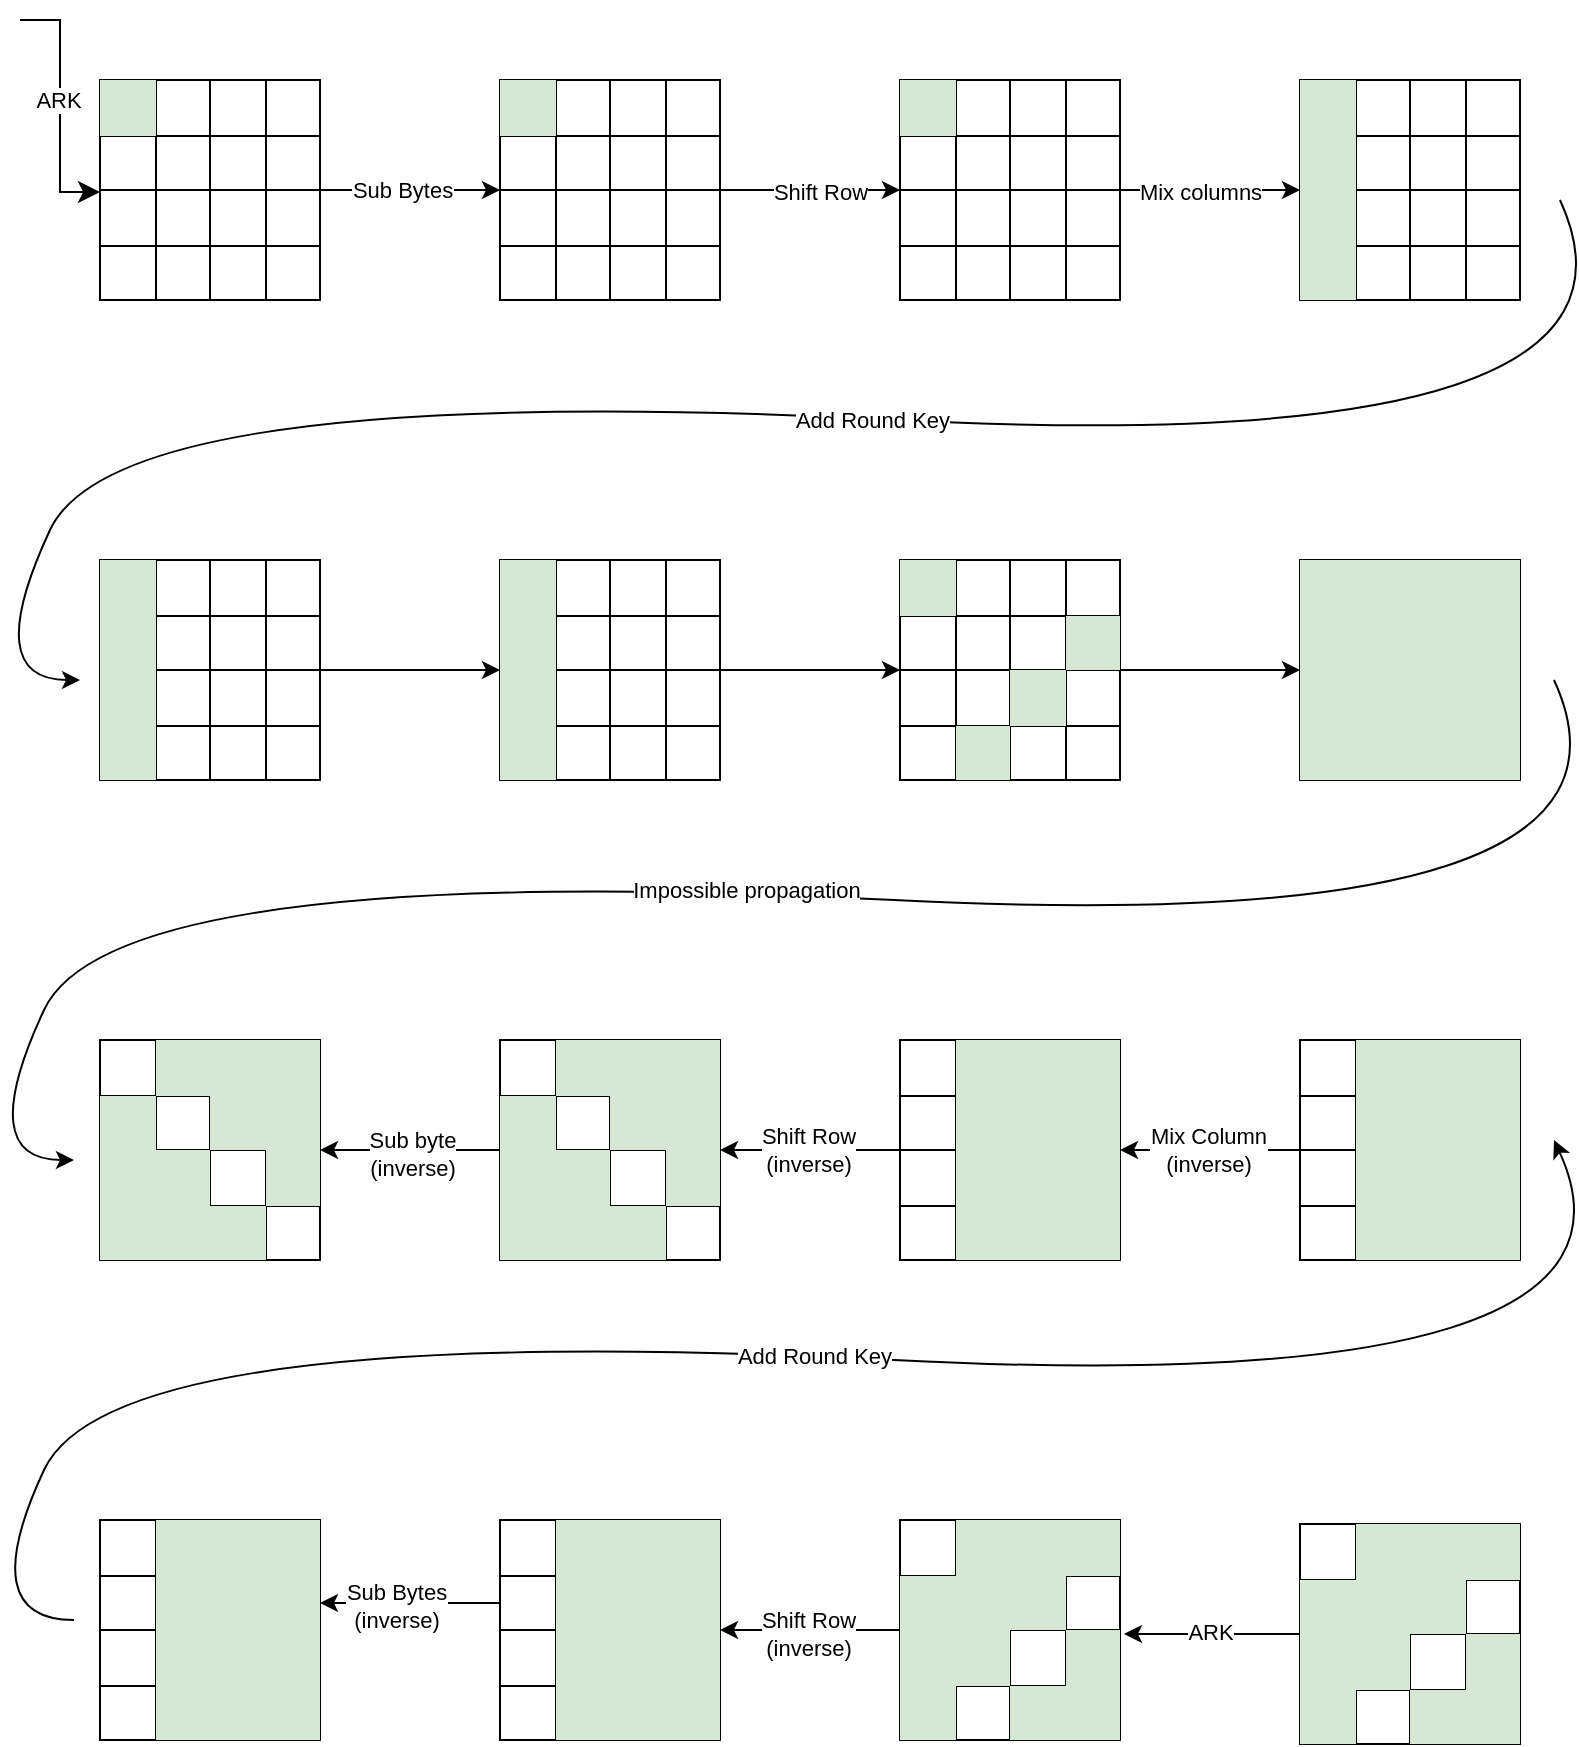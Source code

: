 <mxfile version="20.8.20" type="github">
  <diagram name="Page-1" id="vRhuliPIz6gtvqGjKDqa">
    <mxGraphModel dx="2133" dy="844" grid="1" gridSize="10" guides="1" tooltips="1" connect="1" arrows="1" fold="1" page="1" pageScale="1" pageWidth="827" pageHeight="1169" math="0" shadow="0">
      <root>
        <mxCell id="0" />
        <mxCell id="1" parent="0" />
        <mxCell id="ieoLBsuvX7PxbXdkCon5-70" value="" style="edgeStyle=orthogonalEdgeStyle;rounded=0;orthogonalLoop=1;jettySize=auto;html=1;" edge="1" parent="1" source="ieoLBsuvX7PxbXdkCon5-28" target="ieoLBsuvX7PxbXdkCon5-49">
          <mxGeometry relative="1" as="geometry" />
        </mxCell>
        <mxCell id="ieoLBsuvX7PxbXdkCon5-416" value="Sub Bytes" style="edgeLabel;html=1;align=center;verticalAlign=middle;resizable=0;points=[];" vertex="1" connectable="0" parent="ieoLBsuvX7PxbXdkCon5-70">
          <mxGeometry x="-0.089" relative="1" as="geometry">
            <mxPoint as="offset" />
          </mxGeometry>
        </mxCell>
        <mxCell id="ieoLBsuvX7PxbXdkCon5-28" value="" style="shape=table;startSize=0;container=1;collapsible=0;childLayout=tableLayout;" vertex="1" parent="1">
          <mxGeometry x="40" y="40" width="110" height="110" as="geometry" />
        </mxCell>
        <mxCell id="ieoLBsuvX7PxbXdkCon5-29" value="" style="shape=tableRow;horizontal=0;startSize=0;swimlaneHead=0;swimlaneBody=0;strokeColor=inherit;top=0;left=0;bottom=0;right=0;collapsible=0;dropTarget=0;fillColor=none;points=[[0,0.5],[1,0.5]];portConstraint=eastwest;" vertex="1" parent="ieoLBsuvX7PxbXdkCon5-28">
          <mxGeometry width="110" height="28" as="geometry" />
        </mxCell>
        <mxCell id="ieoLBsuvX7PxbXdkCon5-30" value="" style="shape=partialRectangle;html=1;whiteSpace=wrap;connectable=0;strokeColor=#82b366;overflow=hidden;fillColor=#d5e8d4;top=0;left=0;bottom=0;right=0;pointerEvents=1;" vertex="1" parent="ieoLBsuvX7PxbXdkCon5-29">
          <mxGeometry width="28" height="28" as="geometry">
            <mxRectangle width="28" height="28" as="alternateBounds" />
          </mxGeometry>
        </mxCell>
        <mxCell id="ieoLBsuvX7PxbXdkCon5-31" value="" style="shape=partialRectangle;html=1;whiteSpace=wrap;connectable=0;strokeColor=inherit;overflow=hidden;fillColor=none;top=0;left=0;bottom=0;right=0;pointerEvents=1;" vertex="1" parent="ieoLBsuvX7PxbXdkCon5-29">
          <mxGeometry x="28" width="27" height="28" as="geometry">
            <mxRectangle width="27" height="28" as="alternateBounds" />
          </mxGeometry>
        </mxCell>
        <mxCell id="ieoLBsuvX7PxbXdkCon5-32" value="" style="shape=partialRectangle;html=1;whiteSpace=wrap;connectable=0;strokeColor=inherit;overflow=hidden;fillColor=none;top=0;left=0;bottom=0;right=0;pointerEvents=1;" vertex="1" parent="ieoLBsuvX7PxbXdkCon5-29">
          <mxGeometry x="55" width="28" height="28" as="geometry">
            <mxRectangle width="28" height="28" as="alternateBounds" />
          </mxGeometry>
        </mxCell>
        <mxCell id="ieoLBsuvX7PxbXdkCon5-33" value="" style="shape=partialRectangle;html=1;whiteSpace=wrap;connectable=0;strokeColor=inherit;overflow=hidden;fillColor=none;top=0;left=0;bottom=0;right=0;pointerEvents=1;" vertex="1" parent="ieoLBsuvX7PxbXdkCon5-29">
          <mxGeometry x="83" width="27" height="28" as="geometry">
            <mxRectangle width="27" height="28" as="alternateBounds" />
          </mxGeometry>
        </mxCell>
        <mxCell id="ieoLBsuvX7PxbXdkCon5-34" value="" style="shape=tableRow;horizontal=0;startSize=0;swimlaneHead=0;swimlaneBody=0;strokeColor=inherit;top=0;left=0;bottom=0;right=0;collapsible=0;dropTarget=0;fillColor=none;points=[[0,0.5],[1,0.5]];portConstraint=eastwest;" vertex="1" parent="ieoLBsuvX7PxbXdkCon5-28">
          <mxGeometry y="28" width="110" height="27" as="geometry" />
        </mxCell>
        <mxCell id="ieoLBsuvX7PxbXdkCon5-35" value="" style="shape=partialRectangle;html=1;whiteSpace=wrap;connectable=0;strokeColor=inherit;overflow=hidden;fillColor=none;top=0;left=0;bottom=0;right=0;pointerEvents=1;" vertex="1" parent="ieoLBsuvX7PxbXdkCon5-34">
          <mxGeometry width="28" height="27" as="geometry">
            <mxRectangle width="28" height="27" as="alternateBounds" />
          </mxGeometry>
        </mxCell>
        <mxCell id="ieoLBsuvX7PxbXdkCon5-36" value="" style="shape=partialRectangle;html=1;whiteSpace=wrap;connectable=0;strokeColor=inherit;overflow=hidden;fillColor=none;top=0;left=0;bottom=0;right=0;pointerEvents=1;" vertex="1" parent="ieoLBsuvX7PxbXdkCon5-34">
          <mxGeometry x="28" width="27" height="27" as="geometry">
            <mxRectangle width="27" height="27" as="alternateBounds" />
          </mxGeometry>
        </mxCell>
        <mxCell id="ieoLBsuvX7PxbXdkCon5-37" value="" style="shape=partialRectangle;html=1;whiteSpace=wrap;connectable=0;strokeColor=inherit;overflow=hidden;fillColor=none;top=0;left=0;bottom=0;right=0;pointerEvents=1;" vertex="1" parent="ieoLBsuvX7PxbXdkCon5-34">
          <mxGeometry x="55" width="28" height="27" as="geometry">
            <mxRectangle width="28" height="27" as="alternateBounds" />
          </mxGeometry>
        </mxCell>
        <mxCell id="ieoLBsuvX7PxbXdkCon5-38" value="" style="shape=partialRectangle;html=1;whiteSpace=wrap;connectable=0;strokeColor=inherit;overflow=hidden;fillColor=none;top=0;left=0;bottom=0;right=0;pointerEvents=1;" vertex="1" parent="ieoLBsuvX7PxbXdkCon5-34">
          <mxGeometry x="83" width="27" height="27" as="geometry">
            <mxRectangle width="27" height="27" as="alternateBounds" />
          </mxGeometry>
        </mxCell>
        <mxCell id="ieoLBsuvX7PxbXdkCon5-39" value="" style="shape=tableRow;horizontal=0;startSize=0;swimlaneHead=0;swimlaneBody=0;strokeColor=inherit;top=0;left=0;bottom=0;right=0;collapsible=0;dropTarget=0;fillColor=none;points=[[0,0.5],[1,0.5]];portConstraint=eastwest;" vertex="1" parent="ieoLBsuvX7PxbXdkCon5-28">
          <mxGeometry y="55" width="110" height="28" as="geometry" />
        </mxCell>
        <mxCell id="ieoLBsuvX7PxbXdkCon5-40" value="" style="shape=partialRectangle;html=1;whiteSpace=wrap;connectable=0;strokeColor=inherit;overflow=hidden;fillColor=none;top=0;left=0;bottom=0;right=0;pointerEvents=1;" vertex="1" parent="ieoLBsuvX7PxbXdkCon5-39">
          <mxGeometry width="28" height="28" as="geometry">
            <mxRectangle width="28" height="28" as="alternateBounds" />
          </mxGeometry>
        </mxCell>
        <mxCell id="ieoLBsuvX7PxbXdkCon5-41" value="" style="shape=partialRectangle;html=1;whiteSpace=wrap;connectable=0;strokeColor=inherit;overflow=hidden;fillColor=none;top=0;left=0;bottom=0;right=0;pointerEvents=1;" vertex="1" parent="ieoLBsuvX7PxbXdkCon5-39">
          <mxGeometry x="28" width="27" height="28" as="geometry">
            <mxRectangle width="27" height="28" as="alternateBounds" />
          </mxGeometry>
        </mxCell>
        <mxCell id="ieoLBsuvX7PxbXdkCon5-42" value="" style="shape=partialRectangle;html=1;whiteSpace=wrap;connectable=0;strokeColor=inherit;overflow=hidden;fillColor=none;top=0;left=0;bottom=0;right=0;pointerEvents=1;" vertex="1" parent="ieoLBsuvX7PxbXdkCon5-39">
          <mxGeometry x="55" width="28" height="28" as="geometry">
            <mxRectangle width="28" height="28" as="alternateBounds" />
          </mxGeometry>
        </mxCell>
        <mxCell id="ieoLBsuvX7PxbXdkCon5-43" value="" style="shape=partialRectangle;html=1;whiteSpace=wrap;connectable=0;strokeColor=inherit;overflow=hidden;fillColor=none;top=0;left=0;bottom=0;right=0;pointerEvents=1;" vertex="1" parent="ieoLBsuvX7PxbXdkCon5-39">
          <mxGeometry x="83" width="27" height="28" as="geometry">
            <mxRectangle width="27" height="28" as="alternateBounds" />
          </mxGeometry>
        </mxCell>
        <mxCell id="ieoLBsuvX7PxbXdkCon5-44" value="" style="shape=tableRow;horizontal=0;startSize=0;swimlaneHead=0;swimlaneBody=0;strokeColor=inherit;top=0;left=0;bottom=0;right=0;collapsible=0;dropTarget=0;fillColor=none;points=[[0,0.5],[1,0.5]];portConstraint=eastwest;" vertex="1" parent="ieoLBsuvX7PxbXdkCon5-28">
          <mxGeometry y="83" width="110" height="27" as="geometry" />
        </mxCell>
        <mxCell id="ieoLBsuvX7PxbXdkCon5-45" value="" style="shape=partialRectangle;html=1;whiteSpace=wrap;connectable=0;strokeColor=inherit;overflow=hidden;fillColor=none;top=0;left=0;bottom=0;right=0;pointerEvents=1;" vertex="1" parent="ieoLBsuvX7PxbXdkCon5-44">
          <mxGeometry width="28" height="27" as="geometry">
            <mxRectangle width="28" height="27" as="alternateBounds" />
          </mxGeometry>
        </mxCell>
        <mxCell id="ieoLBsuvX7PxbXdkCon5-46" value="" style="shape=partialRectangle;html=1;whiteSpace=wrap;connectable=0;strokeColor=inherit;overflow=hidden;fillColor=none;top=0;left=0;bottom=0;right=0;pointerEvents=1;" vertex="1" parent="ieoLBsuvX7PxbXdkCon5-44">
          <mxGeometry x="28" width="27" height="27" as="geometry">
            <mxRectangle width="27" height="27" as="alternateBounds" />
          </mxGeometry>
        </mxCell>
        <mxCell id="ieoLBsuvX7PxbXdkCon5-47" value="" style="shape=partialRectangle;html=1;whiteSpace=wrap;connectable=0;strokeColor=inherit;overflow=hidden;fillColor=none;top=0;left=0;bottom=0;right=0;pointerEvents=1;" vertex="1" parent="ieoLBsuvX7PxbXdkCon5-44">
          <mxGeometry x="55" width="28" height="27" as="geometry">
            <mxRectangle width="28" height="27" as="alternateBounds" />
          </mxGeometry>
        </mxCell>
        <mxCell id="ieoLBsuvX7PxbXdkCon5-48" value="" style="shape=partialRectangle;html=1;whiteSpace=wrap;connectable=0;strokeColor=inherit;overflow=hidden;fillColor=none;top=0;left=0;bottom=0;right=0;pointerEvents=1;" vertex="1" parent="ieoLBsuvX7PxbXdkCon5-44">
          <mxGeometry x="83" width="27" height="27" as="geometry">
            <mxRectangle width="27" height="27" as="alternateBounds" />
          </mxGeometry>
        </mxCell>
        <mxCell id="ieoLBsuvX7PxbXdkCon5-92" value="" style="edgeStyle=orthogonalEdgeStyle;rounded=0;orthogonalLoop=1;jettySize=auto;html=1;" edge="1" parent="1" source="ieoLBsuvX7PxbXdkCon5-49" target="ieoLBsuvX7PxbXdkCon5-71">
          <mxGeometry relative="1" as="geometry" />
        </mxCell>
        <mxCell id="ieoLBsuvX7PxbXdkCon5-417" value="Shift Row" style="edgeLabel;html=1;align=center;verticalAlign=middle;resizable=0;points=[];" vertex="1" connectable="0" parent="ieoLBsuvX7PxbXdkCon5-92">
          <mxGeometry x="0.111" y="-1" relative="1" as="geometry">
            <mxPoint as="offset" />
          </mxGeometry>
        </mxCell>
        <mxCell id="ieoLBsuvX7PxbXdkCon5-49" value="" style="shape=table;startSize=0;container=1;collapsible=0;childLayout=tableLayout;" vertex="1" parent="1">
          <mxGeometry x="240" y="40" width="110" height="110" as="geometry" />
        </mxCell>
        <mxCell id="ieoLBsuvX7PxbXdkCon5-50" value="" style="shape=tableRow;horizontal=0;startSize=0;swimlaneHead=0;swimlaneBody=0;strokeColor=inherit;top=0;left=0;bottom=0;right=0;collapsible=0;dropTarget=0;fillColor=none;points=[[0,0.5],[1,0.5]];portConstraint=eastwest;" vertex="1" parent="ieoLBsuvX7PxbXdkCon5-49">
          <mxGeometry width="110" height="28" as="geometry" />
        </mxCell>
        <mxCell id="ieoLBsuvX7PxbXdkCon5-51" value="" style="shape=partialRectangle;html=1;whiteSpace=wrap;connectable=0;strokeColor=#82b366;overflow=hidden;fillColor=#d5e8d4;top=0;left=0;bottom=0;right=0;pointerEvents=1;" vertex="1" parent="ieoLBsuvX7PxbXdkCon5-50">
          <mxGeometry width="28" height="28" as="geometry">
            <mxRectangle width="28" height="28" as="alternateBounds" />
          </mxGeometry>
        </mxCell>
        <mxCell id="ieoLBsuvX7PxbXdkCon5-52" value="" style="shape=partialRectangle;html=1;whiteSpace=wrap;connectable=0;strokeColor=inherit;overflow=hidden;fillColor=none;top=0;left=0;bottom=0;right=0;pointerEvents=1;" vertex="1" parent="ieoLBsuvX7PxbXdkCon5-50">
          <mxGeometry x="28" width="27" height="28" as="geometry">
            <mxRectangle width="27" height="28" as="alternateBounds" />
          </mxGeometry>
        </mxCell>
        <mxCell id="ieoLBsuvX7PxbXdkCon5-53" value="" style="shape=partialRectangle;html=1;whiteSpace=wrap;connectable=0;strokeColor=inherit;overflow=hidden;fillColor=none;top=0;left=0;bottom=0;right=0;pointerEvents=1;" vertex="1" parent="ieoLBsuvX7PxbXdkCon5-50">
          <mxGeometry x="55" width="28" height="28" as="geometry">
            <mxRectangle width="28" height="28" as="alternateBounds" />
          </mxGeometry>
        </mxCell>
        <mxCell id="ieoLBsuvX7PxbXdkCon5-54" value="" style="shape=partialRectangle;html=1;whiteSpace=wrap;connectable=0;strokeColor=inherit;overflow=hidden;fillColor=none;top=0;left=0;bottom=0;right=0;pointerEvents=1;" vertex="1" parent="ieoLBsuvX7PxbXdkCon5-50">
          <mxGeometry x="83" width="27" height="28" as="geometry">
            <mxRectangle width="27" height="28" as="alternateBounds" />
          </mxGeometry>
        </mxCell>
        <mxCell id="ieoLBsuvX7PxbXdkCon5-55" value="" style="shape=tableRow;horizontal=0;startSize=0;swimlaneHead=0;swimlaneBody=0;strokeColor=inherit;top=0;left=0;bottom=0;right=0;collapsible=0;dropTarget=0;fillColor=none;points=[[0,0.5],[1,0.5]];portConstraint=eastwest;" vertex="1" parent="ieoLBsuvX7PxbXdkCon5-49">
          <mxGeometry y="28" width="110" height="27" as="geometry" />
        </mxCell>
        <mxCell id="ieoLBsuvX7PxbXdkCon5-56" value="" style="shape=partialRectangle;html=1;whiteSpace=wrap;connectable=0;strokeColor=inherit;overflow=hidden;fillColor=none;top=0;left=0;bottom=0;right=0;pointerEvents=1;" vertex="1" parent="ieoLBsuvX7PxbXdkCon5-55">
          <mxGeometry width="28" height="27" as="geometry">
            <mxRectangle width="28" height="27" as="alternateBounds" />
          </mxGeometry>
        </mxCell>
        <mxCell id="ieoLBsuvX7PxbXdkCon5-57" value="" style="shape=partialRectangle;html=1;whiteSpace=wrap;connectable=0;strokeColor=inherit;overflow=hidden;fillColor=none;top=0;left=0;bottom=0;right=0;pointerEvents=1;" vertex="1" parent="ieoLBsuvX7PxbXdkCon5-55">
          <mxGeometry x="28" width="27" height="27" as="geometry">
            <mxRectangle width="27" height="27" as="alternateBounds" />
          </mxGeometry>
        </mxCell>
        <mxCell id="ieoLBsuvX7PxbXdkCon5-58" value="" style="shape=partialRectangle;html=1;whiteSpace=wrap;connectable=0;strokeColor=inherit;overflow=hidden;fillColor=none;top=0;left=0;bottom=0;right=0;pointerEvents=1;" vertex="1" parent="ieoLBsuvX7PxbXdkCon5-55">
          <mxGeometry x="55" width="28" height="27" as="geometry">
            <mxRectangle width="28" height="27" as="alternateBounds" />
          </mxGeometry>
        </mxCell>
        <mxCell id="ieoLBsuvX7PxbXdkCon5-59" value="" style="shape=partialRectangle;html=1;whiteSpace=wrap;connectable=0;strokeColor=inherit;overflow=hidden;fillColor=none;top=0;left=0;bottom=0;right=0;pointerEvents=1;" vertex="1" parent="ieoLBsuvX7PxbXdkCon5-55">
          <mxGeometry x="83" width="27" height="27" as="geometry">
            <mxRectangle width="27" height="27" as="alternateBounds" />
          </mxGeometry>
        </mxCell>
        <mxCell id="ieoLBsuvX7PxbXdkCon5-60" value="" style="shape=tableRow;horizontal=0;startSize=0;swimlaneHead=0;swimlaneBody=0;strokeColor=inherit;top=0;left=0;bottom=0;right=0;collapsible=0;dropTarget=0;fillColor=none;points=[[0,0.5],[1,0.5]];portConstraint=eastwest;" vertex="1" parent="ieoLBsuvX7PxbXdkCon5-49">
          <mxGeometry y="55" width="110" height="28" as="geometry" />
        </mxCell>
        <mxCell id="ieoLBsuvX7PxbXdkCon5-61" value="" style="shape=partialRectangle;html=1;whiteSpace=wrap;connectable=0;strokeColor=inherit;overflow=hidden;fillColor=none;top=0;left=0;bottom=0;right=0;pointerEvents=1;" vertex="1" parent="ieoLBsuvX7PxbXdkCon5-60">
          <mxGeometry width="28" height="28" as="geometry">
            <mxRectangle width="28" height="28" as="alternateBounds" />
          </mxGeometry>
        </mxCell>
        <mxCell id="ieoLBsuvX7PxbXdkCon5-62" value="" style="shape=partialRectangle;html=1;whiteSpace=wrap;connectable=0;strokeColor=inherit;overflow=hidden;fillColor=none;top=0;left=0;bottom=0;right=0;pointerEvents=1;" vertex="1" parent="ieoLBsuvX7PxbXdkCon5-60">
          <mxGeometry x="28" width="27" height="28" as="geometry">
            <mxRectangle width="27" height="28" as="alternateBounds" />
          </mxGeometry>
        </mxCell>
        <mxCell id="ieoLBsuvX7PxbXdkCon5-63" value="" style="shape=partialRectangle;html=1;whiteSpace=wrap;connectable=0;strokeColor=inherit;overflow=hidden;fillColor=none;top=0;left=0;bottom=0;right=0;pointerEvents=1;" vertex="1" parent="ieoLBsuvX7PxbXdkCon5-60">
          <mxGeometry x="55" width="28" height="28" as="geometry">
            <mxRectangle width="28" height="28" as="alternateBounds" />
          </mxGeometry>
        </mxCell>
        <mxCell id="ieoLBsuvX7PxbXdkCon5-64" value="" style="shape=partialRectangle;html=1;whiteSpace=wrap;connectable=0;strokeColor=inherit;overflow=hidden;fillColor=none;top=0;left=0;bottom=0;right=0;pointerEvents=1;" vertex="1" parent="ieoLBsuvX7PxbXdkCon5-60">
          <mxGeometry x="83" width="27" height="28" as="geometry">
            <mxRectangle width="27" height="28" as="alternateBounds" />
          </mxGeometry>
        </mxCell>
        <mxCell id="ieoLBsuvX7PxbXdkCon5-65" value="" style="shape=tableRow;horizontal=0;startSize=0;swimlaneHead=0;swimlaneBody=0;strokeColor=inherit;top=0;left=0;bottom=0;right=0;collapsible=0;dropTarget=0;fillColor=none;points=[[0,0.5],[1,0.5]];portConstraint=eastwest;" vertex="1" parent="ieoLBsuvX7PxbXdkCon5-49">
          <mxGeometry y="83" width="110" height="27" as="geometry" />
        </mxCell>
        <mxCell id="ieoLBsuvX7PxbXdkCon5-66" value="" style="shape=partialRectangle;html=1;whiteSpace=wrap;connectable=0;strokeColor=inherit;overflow=hidden;fillColor=none;top=0;left=0;bottom=0;right=0;pointerEvents=1;" vertex="1" parent="ieoLBsuvX7PxbXdkCon5-65">
          <mxGeometry width="28" height="27" as="geometry">
            <mxRectangle width="28" height="27" as="alternateBounds" />
          </mxGeometry>
        </mxCell>
        <mxCell id="ieoLBsuvX7PxbXdkCon5-67" value="" style="shape=partialRectangle;html=1;whiteSpace=wrap;connectable=0;strokeColor=inherit;overflow=hidden;fillColor=none;top=0;left=0;bottom=0;right=0;pointerEvents=1;" vertex="1" parent="ieoLBsuvX7PxbXdkCon5-65">
          <mxGeometry x="28" width="27" height="27" as="geometry">
            <mxRectangle width="27" height="27" as="alternateBounds" />
          </mxGeometry>
        </mxCell>
        <mxCell id="ieoLBsuvX7PxbXdkCon5-68" value="" style="shape=partialRectangle;html=1;whiteSpace=wrap;connectable=0;strokeColor=inherit;overflow=hidden;fillColor=none;top=0;left=0;bottom=0;right=0;pointerEvents=1;" vertex="1" parent="ieoLBsuvX7PxbXdkCon5-65">
          <mxGeometry x="55" width="28" height="27" as="geometry">
            <mxRectangle width="28" height="27" as="alternateBounds" />
          </mxGeometry>
        </mxCell>
        <mxCell id="ieoLBsuvX7PxbXdkCon5-69" value="" style="shape=partialRectangle;html=1;whiteSpace=wrap;connectable=0;strokeColor=inherit;overflow=hidden;fillColor=none;top=0;left=0;bottom=0;right=0;pointerEvents=1;" vertex="1" parent="ieoLBsuvX7PxbXdkCon5-65">
          <mxGeometry x="83" width="27" height="27" as="geometry">
            <mxRectangle width="27" height="27" as="alternateBounds" />
          </mxGeometry>
        </mxCell>
        <mxCell id="ieoLBsuvX7PxbXdkCon5-114" value="" style="edgeStyle=orthogonalEdgeStyle;rounded=0;orthogonalLoop=1;jettySize=auto;html=1;" edge="1" parent="1" source="ieoLBsuvX7PxbXdkCon5-71">
          <mxGeometry relative="1" as="geometry">
            <mxPoint x="640" y="95" as="targetPoint" />
          </mxGeometry>
        </mxCell>
        <mxCell id="ieoLBsuvX7PxbXdkCon5-418" value="Mix columns" style="edgeLabel;html=1;align=center;verticalAlign=middle;resizable=0;points=[];" vertex="1" connectable="0" parent="ieoLBsuvX7PxbXdkCon5-114">
          <mxGeometry x="0.067" relative="1" as="geometry">
            <mxPoint x="-8" as="offset" />
          </mxGeometry>
        </mxCell>
        <mxCell id="ieoLBsuvX7PxbXdkCon5-71" value="" style="shape=table;startSize=0;container=1;collapsible=0;childLayout=tableLayout;" vertex="1" parent="1">
          <mxGeometry x="440" y="40" width="110" height="110" as="geometry" />
        </mxCell>
        <mxCell id="ieoLBsuvX7PxbXdkCon5-72" value="" style="shape=tableRow;horizontal=0;startSize=0;swimlaneHead=0;swimlaneBody=0;strokeColor=inherit;top=0;left=0;bottom=0;right=0;collapsible=0;dropTarget=0;fillColor=none;points=[[0,0.5],[1,0.5]];portConstraint=eastwest;" vertex="1" parent="ieoLBsuvX7PxbXdkCon5-71">
          <mxGeometry width="110" height="28" as="geometry" />
        </mxCell>
        <mxCell id="ieoLBsuvX7PxbXdkCon5-73" value="" style="shape=partialRectangle;html=1;whiteSpace=wrap;connectable=0;strokeColor=#82b366;overflow=hidden;fillColor=#d5e8d4;top=0;left=0;bottom=0;right=0;pointerEvents=1;" vertex="1" parent="ieoLBsuvX7PxbXdkCon5-72">
          <mxGeometry width="28" height="28" as="geometry">
            <mxRectangle width="28" height="28" as="alternateBounds" />
          </mxGeometry>
        </mxCell>
        <mxCell id="ieoLBsuvX7PxbXdkCon5-74" value="" style="shape=partialRectangle;html=1;whiteSpace=wrap;connectable=0;strokeColor=inherit;overflow=hidden;fillColor=none;top=0;left=0;bottom=0;right=0;pointerEvents=1;" vertex="1" parent="ieoLBsuvX7PxbXdkCon5-72">
          <mxGeometry x="28" width="27" height="28" as="geometry">
            <mxRectangle width="27" height="28" as="alternateBounds" />
          </mxGeometry>
        </mxCell>
        <mxCell id="ieoLBsuvX7PxbXdkCon5-75" value="" style="shape=partialRectangle;html=1;whiteSpace=wrap;connectable=0;strokeColor=inherit;overflow=hidden;fillColor=none;top=0;left=0;bottom=0;right=0;pointerEvents=1;" vertex="1" parent="ieoLBsuvX7PxbXdkCon5-72">
          <mxGeometry x="55" width="28" height="28" as="geometry">
            <mxRectangle width="28" height="28" as="alternateBounds" />
          </mxGeometry>
        </mxCell>
        <mxCell id="ieoLBsuvX7PxbXdkCon5-76" value="" style="shape=partialRectangle;html=1;whiteSpace=wrap;connectable=0;strokeColor=inherit;overflow=hidden;fillColor=none;top=0;left=0;bottom=0;right=0;pointerEvents=1;" vertex="1" parent="ieoLBsuvX7PxbXdkCon5-72">
          <mxGeometry x="83" width="27" height="28" as="geometry">
            <mxRectangle width="27" height="28" as="alternateBounds" />
          </mxGeometry>
        </mxCell>
        <mxCell id="ieoLBsuvX7PxbXdkCon5-77" value="" style="shape=tableRow;horizontal=0;startSize=0;swimlaneHead=0;swimlaneBody=0;strokeColor=inherit;top=0;left=0;bottom=0;right=0;collapsible=0;dropTarget=0;fillColor=none;points=[[0,0.5],[1,0.5]];portConstraint=eastwest;" vertex="1" parent="ieoLBsuvX7PxbXdkCon5-71">
          <mxGeometry y="28" width="110" height="27" as="geometry" />
        </mxCell>
        <mxCell id="ieoLBsuvX7PxbXdkCon5-78" value="" style="shape=partialRectangle;html=1;whiteSpace=wrap;connectable=0;strokeColor=inherit;overflow=hidden;fillColor=none;top=0;left=0;bottom=0;right=0;pointerEvents=1;" vertex="1" parent="ieoLBsuvX7PxbXdkCon5-77">
          <mxGeometry width="28" height="27" as="geometry">
            <mxRectangle width="28" height="27" as="alternateBounds" />
          </mxGeometry>
        </mxCell>
        <mxCell id="ieoLBsuvX7PxbXdkCon5-79" value="" style="shape=partialRectangle;html=1;whiteSpace=wrap;connectable=0;strokeColor=inherit;overflow=hidden;fillColor=none;top=0;left=0;bottom=0;right=0;pointerEvents=1;" vertex="1" parent="ieoLBsuvX7PxbXdkCon5-77">
          <mxGeometry x="28" width="27" height="27" as="geometry">
            <mxRectangle width="27" height="27" as="alternateBounds" />
          </mxGeometry>
        </mxCell>
        <mxCell id="ieoLBsuvX7PxbXdkCon5-80" value="" style="shape=partialRectangle;html=1;whiteSpace=wrap;connectable=0;strokeColor=inherit;overflow=hidden;fillColor=none;top=0;left=0;bottom=0;right=0;pointerEvents=1;" vertex="1" parent="ieoLBsuvX7PxbXdkCon5-77">
          <mxGeometry x="55" width="28" height="27" as="geometry">
            <mxRectangle width="28" height="27" as="alternateBounds" />
          </mxGeometry>
        </mxCell>
        <mxCell id="ieoLBsuvX7PxbXdkCon5-81" value="" style="shape=partialRectangle;html=1;whiteSpace=wrap;connectable=0;strokeColor=inherit;overflow=hidden;fillColor=none;top=0;left=0;bottom=0;right=0;pointerEvents=1;" vertex="1" parent="ieoLBsuvX7PxbXdkCon5-77">
          <mxGeometry x="83" width="27" height="27" as="geometry">
            <mxRectangle width="27" height="27" as="alternateBounds" />
          </mxGeometry>
        </mxCell>
        <mxCell id="ieoLBsuvX7PxbXdkCon5-82" value="" style="shape=tableRow;horizontal=0;startSize=0;swimlaneHead=0;swimlaneBody=0;strokeColor=inherit;top=0;left=0;bottom=0;right=0;collapsible=0;dropTarget=0;fillColor=none;points=[[0,0.5],[1,0.5]];portConstraint=eastwest;" vertex="1" parent="ieoLBsuvX7PxbXdkCon5-71">
          <mxGeometry y="55" width="110" height="28" as="geometry" />
        </mxCell>
        <mxCell id="ieoLBsuvX7PxbXdkCon5-83" value="" style="shape=partialRectangle;html=1;whiteSpace=wrap;connectable=0;strokeColor=inherit;overflow=hidden;fillColor=none;top=0;left=0;bottom=0;right=0;pointerEvents=1;" vertex="1" parent="ieoLBsuvX7PxbXdkCon5-82">
          <mxGeometry width="28" height="28" as="geometry">
            <mxRectangle width="28" height="28" as="alternateBounds" />
          </mxGeometry>
        </mxCell>
        <mxCell id="ieoLBsuvX7PxbXdkCon5-84" value="" style="shape=partialRectangle;html=1;whiteSpace=wrap;connectable=0;strokeColor=inherit;overflow=hidden;fillColor=none;top=0;left=0;bottom=0;right=0;pointerEvents=1;" vertex="1" parent="ieoLBsuvX7PxbXdkCon5-82">
          <mxGeometry x="28" width="27" height="28" as="geometry">
            <mxRectangle width="27" height="28" as="alternateBounds" />
          </mxGeometry>
        </mxCell>
        <mxCell id="ieoLBsuvX7PxbXdkCon5-85" value="" style="shape=partialRectangle;html=1;whiteSpace=wrap;connectable=0;strokeColor=inherit;overflow=hidden;fillColor=none;top=0;left=0;bottom=0;right=0;pointerEvents=1;" vertex="1" parent="ieoLBsuvX7PxbXdkCon5-82">
          <mxGeometry x="55" width="28" height="28" as="geometry">
            <mxRectangle width="28" height="28" as="alternateBounds" />
          </mxGeometry>
        </mxCell>
        <mxCell id="ieoLBsuvX7PxbXdkCon5-86" value="" style="shape=partialRectangle;html=1;whiteSpace=wrap;connectable=0;strokeColor=inherit;overflow=hidden;fillColor=none;top=0;left=0;bottom=0;right=0;pointerEvents=1;" vertex="1" parent="ieoLBsuvX7PxbXdkCon5-82">
          <mxGeometry x="83" width="27" height="28" as="geometry">
            <mxRectangle width="27" height="28" as="alternateBounds" />
          </mxGeometry>
        </mxCell>
        <mxCell id="ieoLBsuvX7PxbXdkCon5-87" value="" style="shape=tableRow;horizontal=0;startSize=0;swimlaneHead=0;swimlaneBody=0;strokeColor=inherit;top=0;left=0;bottom=0;right=0;collapsible=0;dropTarget=0;fillColor=none;points=[[0,0.5],[1,0.5]];portConstraint=eastwest;" vertex="1" parent="ieoLBsuvX7PxbXdkCon5-71">
          <mxGeometry y="83" width="110" height="27" as="geometry" />
        </mxCell>
        <mxCell id="ieoLBsuvX7PxbXdkCon5-88" value="" style="shape=partialRectangle;html=1;whiteSpace=wrap;connectable=0;strokeColor=inherit;overflow=hidden;fillColor=none;top=0;left=0;bottom=0;right=0;pointerEvents=1;" vertex="1" parent="ieoLBsuvX7PxbXdkCon5-87">
          <mxGeometry width="28" height="27" as="geometry">
            <mxRectangle width="28" height="27" as="alternateBounds" />
          </mxGeometry>
        </mxCell>
        <mxCell id="ieoLBsuvX7PxbXdkCon5-89" value="" style="shape=partialRectangle;html=1;whiteSpace=wrap;connectable=0;strokeColor=inherit;overflow=hidden;fillColor=none;top=0;left=0;bottom=0;right=0;pointerEvents=1;" vertex="1" parent="ieoLBsuvX7PxbXdkCon5-87">
          <mxGeometry x="28" width="27" height="27" as="geometry">
            <mxRectangle width="27" height="27" as="alternateBounds" />
          </mxGeometry>
        </mxCell>
        <mxCell id="ieoLBsuvX7PxbXdkCon5-90" value="" style="shape=partialRectangle;html=1;whiteSpace=wrap;connectable=0;strokeColor=inherit;overflow=hidden;fillColor=none;top=0;left=0;bottom=0;right=0;pointerEvents=1;" vertex="1" parent="ieoLBsuvX7PxbXdkCon5-87">
          <mxGeometry x="55" width="28" height="27" as="geometry">
            <mxRectangle width="28" height="27" as="alternateBounds" />
          </mxGeometry>
        </mxCell>
        <mxCell id="ieoLBsuvX7PxbXdkCon5-91" value="" style="shape=partialRectangle;html=1;whiteSpace=wrap;connectable=0;strokeColor=inherit;overflow=hidden;fillColor=none;top=0;left=0;bottom=0;right=0;pointerEvents=1;" vertex="1" parent="ieoLBsuvX7PxbXdkCon5-87">
          <mxGeometry x="83" width="27" height="27" as="geometry">
            <mxRectangle width="27" height="27" as="alternateBounds" />
          </mxGeometry>
        </mxCell>
        <mxCell id="ieoLBsuvX7PxbXdkCon5-93" value="" style="shape=table;startSize=0;container=1;collapsible=0;childLayout=tableLayout;" vertex="1" parent="1">
          <mxGeometry x="640" y="40" width="110" height="110" as="geometry" />
        </mxCell>
        <mxCell id="ieoLBsuvX7PxbXdkCon5-94" value="" style="shape=tableRow;horizontal=0;startSize=0;swimlaneHead=0;swimlaneBody=0;strokeColor=inherit;top=0;left=0;bottom=0;right=0;collapsible=0;dropTarget=0;fillColor=none;points=[[0,0.5],[1,0.5]];portConstraint=eastwest;" vertex="1" parent="ieoLBsuvX7PxbXdkCon5-93">
          <mxGeometry width="110" height="28" as="geometry" />
        </mxCell>
        <mxCell id="ieoLBsuvX7PxbXdkCon5-95" value="" style="shape=partialRectangle;html=1;whiteSpace=wrap;connectable=0;strokeColor=#82b366;overflow=hidden;fillColor=#d5e8d4;top=0;left=0;bottom=0;right=0;pointerEvents=1;" vertex="1" parent="ieoLBsuvX7PxbXdkCon5-94">
          <mxGeometry width="28" height="28" as="geometry">
            <mxRectangle width="28" height="28" as="alternateBounds" />
          </mxGeometry>
        </mxCell>
        <mxCell id="ieoLBsuvX7PxbXdkCon5-96" value="" style="shape=partialRectangle;html=1;whiteSpace=wrap;connectable=0;strokeColor=inherit;overflow=hidden;fillColor=none;top=0;left=0;bottom=0;right=0;pointerEvents=1;" vertex="1" parent="ieoLBsuvX7PxbXdkCon5-94">
          <mxGeometry x="28" width="27" height="28" as="geometry">
            <mxRectangle width="27" height="28" as="alternateBounds" />
          </mxGeometry>
        </mxCell>
        <mxCell id="ieoLBsuvX7PxbXdkCon5-97" value="" style="shape=partialRectangle;html=1;whiteSpace=wrap;connectable=0;strokeColor=inherit;overflow=hidden;fillColor=none;top=0;left=0;bottom=0;right=0;pointerEvents=1;" vertex="1" parent="ieoLBsuvX7PxbXdkCon5-94">
          <mxGeometry x="55" width="28" height="28" as="geometry">
            <mxRectangle width="28" height="28" as="alternateBounds" />
          </mxGeometry>
        </mxCell>
        <mxCell id="ieoLBsuvX7PxbXdkCon5-98" value="" style="shape=partialRectangle;html=1;whiteSpace=wrap;connectable=0;strokeColor=inherit;overflow=hidden;fillColor=none;top=0;left=0;bottom=0;right=0;pointerEvents=1;" vertex="1" parent="ieoLBsuvX7PxbXdkCon5-94">
          <mxGeometry x="83" width="27" height="28" as="geometry">
            <mxRectangle width="27" height="28" as="alternateBounds" />
          </mxGeometry>
        </mxCell>
        <mxCell id="ieoLBsuvX7PxbXdkCon5-99" value="" style="shape=tableRow;horizontal=0;startSize=0;swimlaneHead=0;swimlaneBody=0;strokeColor=inherit;top=0;left=0;bottom=0;right=0;collapsible=0;dropTarget=0;fillColor=none;points=[[0,0.5],[1,0.5]];portConstraint=eastwest;" vertex="1" parent="ieoLBsuvX7PxbXdkCon5-93">
          <mxGeometry y="28" width="110" height="27" as="geometry" />
        </mxCell>
        <mxCell id="ieoLBsuvX7PxbXdkCon5-100" value="" style="shape=partialRectangle;html=1;whiteSpace=wrap;connectable=0;strokeColor=#82b366;overflow=hidden;fillColor=#d5e8d4;top=0;left=0;bottom=0;right=0;pointerEvents=1;" vertex="1" parent="ieoLBsuvX7PxbXdkCon5-99">
          <mxGeometry width="28" height="27" as="geometry">
            <mxRectangle width="28" height="27" as="alternateBounds" />
          </mxGeometry>
        </mxCell>
        <mxCell id="ieoLBsuvX7PxbXdkCon5-101" value="" style="shape=partialRectangle;html=1;whiteSpace=wrap;connectable=0;strokeColor=inherit;overflow=hidden;fillColor=none;top=0;left=0;bottom=0;right=0;pointerEvents=1;" vertex="1" parent="ieoLBsuvX7PxbXdkCon5-99">
          <mxGeometry x="28" width="27" height="27" as="geometry">
            <mxRectangle width="27" height="27" as="alternateBounds" />
          </mxGeometry>
        </mxCell>
        <mxCell id="ieoLBsuvX7PxbXdkCon5-102" value="" style="shape=partialRectangle;html=1;whiteSpace=wrap;connectable=0;strokeColor=inherit;overflow=hidden;fillColor=none;top=0;left=0;bottom=0;right=0;pointerEvents=1;" vertex="1" parent="ieoLBsuvX7PxbXdkCon5-99">
          <mxGeometry x="55" width="28" height="27" as="geometry">
            <mxRectangle width="28" height="27" as="alternateBounds" />
          </mxGeometry>
        </mxCell>
        <mxCell id="ieoLBsuvX7PxbXdkCon5-103" value="" style="shape=partialRectangle;html=1;whiteSpace=wrap;connectable=0;strokeColor=inherit;overflow=hidden;fillColor=none;top=0;left=0;bottom=0;right=0;pointerEvents=1;" vertex="1" parent="ieoLBsuvX7PxbXdkCon5-99">
          <mxGeometry x="83" width="27" height="27" as="geometry">
            <mxRectangle width="27" height="27" as="alternateBounds" />
          </mxGeometry>
        </mxCell>
        <mxCell id="ieoLBsuvX7PxbXdkCon5-104" value="" style="shape=tableRow;horizontal=0;startSize=0;swimlaneHead=0;swimlaneBody=0;strokeColor=inherit;top=0;left=0;bottom=0;right=0;collapsible=0;dropTarget=0;fillColor=none;points=[[0,0.5],[1,0.5]];portConstraint=eastwest;" vertex="1" parent="ieoLBsuvX7PxbXdkCon5-93">
          <mxGeometry y="55" width="110" height="28" as="geometry" />
        </mxCell>
        <mxCell id="ieoLBsuvX7PxbXdkCon5-105" value="" style="shape=partialRectangle;html=1;whiteSpace=wrap;connectable=0;strokeColor=#82b366;overflow=hidden;fillColor=#d5e8d4;top=0;left=0;bottom=0;right=0;pointerEvents=1;" vertex="1" parent="ieoLBsuvX7PxbXdkCon5-104">
          <mxGeometry width="28" height="28" as="geometry">
            <mxRectangle width="28" height="28" as="alternateBounds" />
          </mxGeometry>
        </mxCell>
        <mxCell id="ieoLBsuvX7PxbXdkCon5-106" value="" style="shape=partialRectangle;html=1;whiteSpace=wrap;connectable=0;strokeColor=inherit;overflow=hidden;fillColor=none;top=0;left=0;bottom=0;right=0;pointerEvents=1;" vertex="1" parent="ieoLBsuvX7PxbXdkCon5-104">
          <mxGeometry x="28" width="27" height="28" as="geometry">
            <mxRectangle width="27" height="28" as="alternateBounds" />
          </mxGeometry>
        </mxCell>
        <mxCell id="ieoLBsuvX7PxbXdkCon5-107" value="" style="shape=partialRectangle;html=1;whiteSpace=wrap;connectable=0;strokeColor=inherit;overflow=hidden;fillColor=none;top=0;left=0;bottom=0;right=0;pointerEvents=1;" vertex="1" parent="ieoLBsuvX7PxbXdkCon5-104">
          <mxGeometry x="55" width="28" height="28" as="geometry">
            <mxRectangle width="28" height="28" as="alternateBounds" />
          </mxGeometry>
        </mxCell>
        <mxCell id="ieoLBsuvX7PxbXdkCon5-108" value="" style="shape=partialRectangle;html=1;whiteSpace=wrap;connectable=0;strokeColor=inherit;overflow=hidden;fillColor=none;top=0;left=0;bottom=0;right=0;pointerEvents=1;" vertex="1" parent="ieoLBsuvX7PxbXdkCon5-104">
          <mxGeometry x="83" width="27" height="28" as="geometry">
            <mxRectangle width="27" height="28" as="alternateBounds" />
          </mxGeometry>
        </mxCell>
        <mxCell id="ieoLBsuvX7PxbXdkCon5-109" value="" style="shape=tableRow;horizontal=0;startSize=0;swimlaneHead=0;swimlaneBody=0;strokeColor=inherit;top=0;left=0;bottom=0;right=0;collapsible=0;dropTarget=0;fillColor=none;points=[[0,0.5],[1,0.5]];portConstraint=eastwest;" vertex="1" parent="ieoLBsuvX7PxbXdkCon5-93">
          <mxGeometry y="83" width="110" height="27" as="geometry" />
        </mxCell>
        <mxCell id="ieoLBsuvX7PxbXdkCon5-110" value="" style="shape=partialRectangle;html=1;whiteSpace=wrap;connectable=0;strokeColor=#82b366;overflow=hidden;fillColor=#d5e8d4;top=0;left=0;bottom=0;right=0;pointerEvents=1;" vertex="1" parent="ieoLBsuvX7PxbXdkCon5-109">
          <mxGeometry width="28" height="27" as="geometry">
            <mxRectangle width="28" height="27" as="alternateBounds" />
          </mxGeometry>
        </mxCell>
        <mxCell id="ieoLBsuvX7PxbXdkCon5-111" value="" style="shape=partialRectangle;html=1;whiteSpace=wrap;connectable=0;strokeColor=inherit;overflow=hidden;fillColor=none;top=0;left=0;bottom=0;right=0;pointerEvents=1;" vertex="1" parent="ieoLBsuvX7PxbXdkCon5-109">
          <mxGeometry x="28" width="27" height="27" as="geometry">
            <mxRectangle width="27" height="27" as="alternateBounds" />
          </mxGeometry>
        </mxCell>
        <mxCell id="ieoLBsuvX7PxbXdkCon5-112" value="" style="shape=partialRectangle;html=1;whiteSpace=wrap;connectable=0;strokeColor=inherit;overflow=hidden;fillColor=none;top=0;left=0;bottom=0;right=0;pointerEvents=1;" vertex="1" parent="ieoLBsuvX7PxbXdkCon5-109">
          <mxGeometry x="55" width="28" height="27" as="geometry">
            <mxRectangle width="28" height="27" as="alternateBounds" />
          </mxGeometry>
        </mxCell>
        <mxCell id="ieoLBsuvX7PxbXdkCon5-113" value="" style="shape=partialRectangle;html=1;whiteSpace=wrap;connectable=0;strokeColor=inherit;overflow=hidden;fillColor=none;top=0;left=0;bottom=0;right=0;pointerEvents=1;" vertex="1" parent="ieoLBsuvX7PxbXdkCon5-109">
          <mxGeometry x="83" width="27" height="27" as="geometry">
            <mxRectangle width="27" height="27" as="alternateBounds" />
          </mxGeometry>
        </mxCell>
        <mxCell id="ieoLBsuvX7PxbXdkCon5-115" value="" style="edgeStyle=orthogonalEdgeStyle;rounded=0;orthogonalLoop=1;jettySize=auto;html=1;" edge="1" parent="1" source="ieoLBsuvX7PxbXdkCon5-116" target="ieoLBsuvX7PxbXdkCon5-138">
          <mxGeometry relative="1" as="geometry" />
        </mxCell>
        <mxCell id="ieoLBsuvX7PxbXdkCon5-116" value="" style="shape=table;startSize=0;container=1;collapsible=0;childLayout=tableLayout;" vertex="1" parent="1">
          <mxGeometry x="40" y="280" width="110" height="110" as="geometry" />
        </mxCell>
        <mxCell id="ieoLBsuvX7PxbXdkCon5-117" value="" style="shape=tableRow;horizontal=0;startSize=0;swimlaneHead=0;swimlaneBody=0;strokeColor=inherit;top=0;left=0;bottom=0;right=0;collapsible=0;dropTarget=0;fillColor=none;points=[[0,0.5],[1,0.5]];portConstraint=eastwest;" vertex="1" parent="ieoLBsuvX7PxbXdkCon5-116">
          <mxGeometry width="110" height="28" as="geometry" />
        </mxCell>
        <mxCell id="ieoLBsuvX7PxbXdkCon5-118" value="" style="shape=partialRectangle;html=1;whiteSpace=wrap;connectable=0;strokeColor=#82b366;overflow=hidden;fillColor=#d5e8d4;top=0;left=0;bottom=0;right=0;pointerEvents=1;" vertex="1" parent="ieoLBsuvX7PxbXdkCon5-117">
          <mxGeometry width="28" height="28" as="geometry">
            <mxRectangle width="28" height="28" as="alternateBounds" />
          </mxGeometry>
        </mxCell>
        <mxCell id="ieoLBsuvX7PxbXdkCon5-119" value="" style="shape=partialRectangle;html=1;whiteSpace=wrap;connectable=0;strokeColor=inherit;overflow=hidden;fillColor=none;top=0;left=0;bottom=0;right=0;pointerEvents=1;" vertex="1" parent="ieoLBsuvX7PxbXdkCon5-117">
          <mxGeometry x="28" width="27" height="28" as="geometry">
            <mxRectangle width="27" height="28" as="alternateBounds" />
          </mxGeometry>
        </mxCell>
        <mxCell id="ieoLBsuvX7PxbXdkCon5-120" value="" style="shape=partialRectangle;html=1;whiteSpace=wrap;connectable=0;strokeColor=inherit;overflow=hidden;fillColor=none;top=0;left=0;bottom=0;right=0;pointerEvents=1;" vertex="1" parent="ieoLBsuvX7PxbXdkCon5-117">
          <mxGeometry x="55" width="28" height="28" as="geometry">
            <mxRectangle width="28" height="28" as="alternateBounds" />
          </mxGeometry>
        </mxCell>
        <mxCell id="ieoLBsuvX7PxbXdkCon5-121" value="" style="shape=partialRectangle;html=1;whiteSpace=wrap;connectable=0;strokeColor=inherit;overflow=hidden;fillColor=none;top=0;left=0;bottom=0;right=0;pointerEvents=1;" vertex="1" parent="ieoLBsuvX7PxbXdkCon5-117">
          <mxGeometry x="83" width="27" height="28" as="geometry">
            <mxRectangle width="27" height="28" as="alternateBounds" />
          </mxGeometry>
        </mxCell>
        <mxCell id="ieoLBsuvX7PxbXdkCon5-122" value="" style="shape=tableRow;horizontal=0;startSize=0;swimlaneHead=0;swimlaneBody=0;strokeColor=inherit;top=0;left=0;bottom=0;right=0;collapsible=0;dropTarget=0;fillColor=none;points=[[0,0.5],[1,0.5]];portConstraint=eastwest;" vertex="1" parent="ieoLBsuvX7PxbXdkCon5-116">
          <mxGeometry y="28" width="110" height="27" as="geometry" />
        </mxCell>
        <mxCell id="ieoLBsuvX7PxbXdkCon5-123" value="" style="shape=partialRectangle;html=1;whiteSpace=wrap;connectable=0;strokeColor=#82b366;overflow=hidden;fillColor=#d5e8d4;top=0;left=0;bottom=0;right=0;pointerEvents=1;" vertex="1" parent="ieoLBsuvX7PxbXdkCon5-122">
          <mxGeometry width="28" height="27" as="geometry">
            <mxRectangle width="28" height="27" as="alternateBounds" />
          </mxGeometry>
        </mxCell>
        <mxCell id="ieoLBsuvX7PxbXdkCon5-124" value="" style="shape=partialRectangle;html=1;whiteSpace=wrap;connectable=0;strokeColor=inherit;overflow=hidden;fillColor=none;top=0;left=0;bottom=0;right=0;pointerEvents=1;" vertex="1" parent="ieoLBsuvX7PxbXdkCon5-122">
          <mxGeometry x="28" width="27" height="27" as="geometry">
            <mxRectangle width="27" height="27" as="alternateBounds" />
          </mxGeometry>
        </mxCell>
        <mxCell id="ieoLBsuvX7PxbXdkCon5-125" value="" style="shape=partialRectangle;html=1;whiteSpace=wrap;connectable=0;strokeColor=inherit;overflow=hidden;fillColor=none;top=0;left=0;bottom=0;right=0;pointerEvents=1;" vertex="1" parent="ieoLBsuvX7PxbXdkCon5-122">
          <mxGeometry x="55" width="28" height="27" as="geometry">
            <mxRectangle width="28" height="27" as="alternateBounds" />
          </mxGeometry>
        </mxCell>
        <mxCell id="ieoLBsuvX7PxbXdkCon5-126" value="" style="shape=partialRectangle;html=1;whiteSpace=wrap;connectable=0;strokeColor=inherit;overflow=hidden;fillColor=none;top=0;left=0;bottom=0;right=0;pointerEvents=1;" vertex="1" parent="ieoLBsuvX7PxbXdkCon5-122">
          <mxGeometry x="83" width="27" height="27" as="geometry">
            <mxRectangle width="27" height="27" as="alternateBounds" />
          </mxGeometry>
        </mxCell>
        <mxCell id="ieoLBsuvX7PxbXdkCon5-127" value="" style="shape=tableRow;horizontal=0;startSize=0;swimlaneHead=0;swimlaneBody=0;strokeColor=inherit;top=0;left=0;bottom=0;right=0;collapsible=0;dropTarget=0;fillColor=none;points=[[0,0.5],[1,0.5]];portConstraint=eastwest;" vertex="1" parent="ieoLBsuvX7PxbXdkCon5-116">
          <mxGeometry y="55" width="110" height="28" as="geometry" />
        </mxCell>
        <mxCell id="ieoLBsuvX7PxbXdkCon5-128" value="" style="shape=partialRectangle;html=1;whiteSpace=wrap;connectable=0;strokeColor=#82b366;overflow=hidden;fillColor=#d5e8d4;top=0;left=0;bottom=0;right=0;pointerEvents=1;" vertex="1" parent="ieoLBsuvX7PxbXdkCon5-127">
          <mxGeometry width="28" height="28" as="geometry">
            <mxRectangle width="28" height="28" as="alternateBounds" />
          </mxGeometry>
        </mxCell>
        <mxCell id="ieoLBsuvX7PxbXdkCon5-129" value="" style="shape=partialRectangle;html=1;whiteSpace=wrap;connectable=0;strokeColor=inherit;overflow=hidden;fillColor=none;top=0;left=0;bottom=0;right=0;pointerEvents=1;" vertex="1" parent="ieoLBsuvX7PxbXdkCon5-127">
          <mxGeometry x="28" width="27" height="28" as="geometry">
            <mxRectangle width="27" height="28" as="alternateBounds" />
          </mxGeometry>
        </mxCell>
        <mxCell id="ieoLBsuvX7PxbXdkCon5-130" value="" style="shape=partialRectangle;html=1;whiteSpace=wrap;connectable=0;strokeColor=inherit;overflow=hidden;fillColor=none;top=0;left=0;bottom=0;right=0;pointerEvents=1;" vertex="1" parent="ieoLBsuvX7PxbXdkCon5-127">
          <mxGeometry x="55" width="28" height="28" as="geometry">
            <mxRectangle width="28" height="28" as="alternateBounds" />
          </mxGeometry>
        </mxCell>
        <mxCell id="ieoLBsuvX7PxbXdkCon5-131" value="" style="shape=partialRectangle;html=1;whiteSpace=wrap;connectable=0;strokeColor=inherit;overflow=hidden;fillColor=none;top=0;left=0;bottom=0;right=0;pointerEvents=1;" vertex="1" parent="ieoLBsuvX7PxbXdkCon5-127">
          <mxGeometry x="83" width="27" height="28" as="geometry">
            <mxRectangle width="27" height="28" as="alternateBounds" />
          </mxGeometry>
        </mxCell>
        <mxCell id="ieoLBsuvX7PxbXdkCon5-132" value="" style="shape=tableRow;horizontal=0;startSize=0;swimlaneHead=0;swimlaneBody=0;strokeColor=inherit;top=0;left=0;bottom=0;right=0;collapsible=0;dropTarget=0;fillColor=none;points=[[0,0.5],[1,0.5]];portConstraint=eastwest;" vertex="1" parent="ieoLBsuvX7PxbXdkCon5-116">
          <mxGeometry y="83" width="110" height="27" as="geometry" />
        </mxCell>
        <mxCell id="ieoLBsuvX7PxbXdkCon5-133" value="" style="shape=partialRectangle;html=1;whiteSpace=wrap;connectable=0;strokeColor=#82b366;overflow=hidden;fillColor=#d5e8d4;top=0;left=0;bottom=0;right=0;pointerEvents=1;" vertex="1" parent="ieoLBsuvX7PxbXdkCon5-132">
          <mxGeometry width="28" height="27" as="geometry">
            <mxRectangle width="28" height="27" as="alternateBounds" />
          </mxGeometry>
        </mxCell>
        <mxCell id="ieoLBsuvX7PxbXdkCon5-134" value="" style="shape=partialRectangle;html=1;whiteSpace=wrap;connectable=0;strokeColor=inherit;overflow=hidden;fillColor=none;top=0;left=0;bottom=0;right=0;pointerEvents=1;" vertex="1" parent="ieoLBsuvX7PxbXdkCon5-132">
          <mxGeometry x="28" width="27" height="27" as="geometry">
            <mxRectangle width="27" height="27" as="alternateBounds" />
          </mxGeometry>
        </mxCell>
        <mxCell id="ieoLBsuvX7PxbXdkCon5-135" value="" style="shape=partialRectangle;html=1;whiteSpace=wrap;connectable=0;strokeColor=inherit;overflow=hidden;fillColor=none;top=0;left=0;bottom=0;right=0;pointerEvents=1;" vertex="1" parent="ieoLBsuvX7PxbXdkCon5-132">
          <mxGeometry x="55" width="28" height="27" as="geometry">
            <mxRectangle width="28" height="27" as="alternateBounds" />
          </mxGeometry>
        </mxCell>
        <mxCell id="ieoLBsuvX7PxbXdkCon5-136" value="" style="shape=partialRectangle;html=1;whiteSpace=wrap;connectable=0;strokeColor=inherit;overflow=hidden;fillColor=none;top=0;left=0;bottom=0;right=0;pointerEvents=1;" vertex="1" parent="ieoLBsuvX7PxbXdkCon5-132">
          <mxGeometry x="83" width="27" height="27" as="geometry">
            <mxRectangle width="27" height="27" as="alternateBounds" />
          </mxGeometry>
        </mxCell>
        <mxCell id="ieoLBsuvX7PxbXdkCon5-137" value="" style="edgeStyle=orthogonalEdgeStyle;rounded=0;orthogonalLoop=1;jettySize=auto;html=1;" edge="1" parent="1" source="ieoLBsuvX7PxbXdkCon5-138" target="ieoLBsuvX7PxbXdkCon5-160">
          <mxGeometry relative="1" as="geometry" />
        </mxCell>
        <mxCell id="ieoLBsuvX7PxbXdkCon5-138" value="" style="shape=table;startSize=0;container=1;collapsible=0;childLayout=tableLayout;" vertex="1" parent="1">
          <mxGeometry x="240" y="280" width="110" height="110" as="geometry" />
        </mxCell>
        <mxCell id="ieoLBsuvX7PxbXdkCon5-139" value="" style="shape=tableRow;horizontal=0;startSize=0;swimlaneHead=0;swimlaneBody=0;strokeColor=inherit;top=0;left=0;bottom=0;right=0;collapsible=0;dropTarget=0;fillColor=none;points=[[0,0.5],[1,0.5]];portConstraint=eastwest;" vertex="1" parent="ieoLBsuvX7PxbXdkCon5-138">
          <mxGeometry width="110" height="28" as="geometry" />
        </mxCell>
        <mxCell id="ieoLBsuvX7PxbXdkCon5-140" value="" style="shape=partialRectangle;html=1;whiteSpace=wrap;connectable=0;strokeColor=#82b366;overflow=hidden;fillColor=#d5e8d4;top=0;left=0;bottom=0;right=0;pointerEvents=1;" vertex="1" parent="ieoLBsuvX7PxbXdkCon5-139">
          <mxGeometry width="28" height="28" as="geometry">
            <mxRectangle width="28" height="28" as="alternateBounds" />
          </mxGeometry>
        </mxCell>
        <mxCell id="ieoLBsuvX7PxbXdkCon5-141" value="" style="shape=partialRectangle;html=1;whiteSpace=wrap;connectable=0;strokeColor=inherit;overflow=hidden;fillColor=none;top=0;left=0;bottom=0;right=0;pointerEvents=1;" vertex="1" parent="ieoLBsuvX7PxbXdkCon5-139">
          <mxGeometry x="28" width="27" height="28" as="geometry">
            <mxRectangle width="27" height="28" as="alternateBounds" />
          </mxGeometry>
        </mxCell>
        <mxCell id="ieoLBsuvX7PxbXdkCon5-142" value="" style="shape=partialRectangle;html=1;whiteSpace=wrap;connectable=0;strokeColor=inherit;overflow=hidden;fillColor=none;top=0;left=0;bottom=0;right=0;pointerEvents=1;" vertex="1" parent="ieoLBsuvX7PxbXdkCon5-139">
          <mxGeometry x="55" width="28" height="28" as="geometry">
            <mxRectangle width="28" height="28" as="alternateBounds" />
          </mxGeometry>
        </mxCell>
        <mxCell id="ieoLBsuvX7PxbXdkCon5-143" value="" style="shape=partialRectangle;html=1;whiteSpace=wrap;connectable=0;strokeColor=inherit;overflow=hidden;fillColor=none;top=0;left=0;bottom=0;right=0;pointerEvents=1;" vertex="1" parent="ieoLBsuvX7PxbXdkCon5-139">
          <mxGeometry x="83" width="27" height="28" as="geometry">
            <mxRectangle width="27" height="28" as="alternateBounds" />
          </mxGeometry>
        </mxCell>
        <mxCell id="ieoLBsuvX7PxbXdkCon5-144" value="" style="shape=tableRow;horizontal=0;startSize=0;swimlaneHead=0;swimlaneBody=0;strokeColor=inherit;top=0;left=0;bottom=0;right=0;collapsible=0;dropTarget=0;fillColor=none;points=[[0,0.5],[1,0.5]];portConstraint=eastwest;" vertex="1" parent="ieoLBsuvX7PxbXdkCon5-138">
          <mxGeometry y="28" width="110" height="27" as="geometry" />
        </mxCell>
        <mxCell id="ieoLBsuvX7PxbXdkCon5-145" value="" style="shape=partialRectangle;html=1;whiteSpace=wrap;connectable=0;strokeColor=#82b366;overflow=hidden;fillColor=#d5e8d4;top=0;left=0;bottom=0;right=0;pointerEvents=1;" vertex="1" parent="ieoLBsuvX7PxbXdkCon5-144">
          <mxGeometry width="28" height="27" as="geometry">
            <mxRectangle width="28" height="27" as="alternateBounds" />
          </mxGeometry>
        </mxCell>
        <mxCell id="ieoLBsuvX7PxbXdkCon5-146" value="" style="shape=partialRectangle;html=1;whiteSpace=wrap;connectable=0;strokeColor=inherit;overflow=hidden;fillColor=none;top=0;left=0;bottom=0;right=0;pointerEvents=1;" vertex="1" parent="ieoLBsuvX7PxbXdkCon5-144">
          <mxGeometry x="28" width="27" height="27" as="geometry">
            <mxRectangle width="27" height="27" as="alternateBounds" />
          </mxGeometry>
        </mxCell>
        <mxCell id="ieoLBsuvX7PxbXdkCon5-147" value="" style="shape=partialRectangle;html=1;whiteSpace=wrap;connectable=0;strokeColor=inherit;overflow=hidden;fillColor=none;top=0;left=0;bottom=0;right=0;pointerEvents=1;" vertex="1" parent="ieoLBsuvX7PxbXdkCon5-144">
          <mxGeometry x="55" width="28" height="27" as="geometry">
            <mxRectangle width="28" height="27" as="alternateBounds" />
          </mxGeometry>
        </mxCell>
        <mxCell id="ieoLBsuvX7PxbXdkCon5-148" value="" style="shape=partialRectangle;html=1;whiteSpace=wrap;connectable=0;strokeColor=inherit;overflow=hidden;fillColor=none;top=0;left=0;bottom=0;right=0;pointerEvents=1;" vertex="1" parent="ieoLBsuvX7PxbXdkCon5-144">
          <mxGeometry x="83" width="27" height="27" as="geometry">
            <mxRectangle width="27" height="27" as="alternateBounds" />
          </mxGeometry>
        </mxCell>
        <mxCell id="ieoLBsuvX7PxbXdkCon5-149" value="" style="shape=tableRow;horizontal=0;startSize=0;swimlaneHead=0;swimlaneBody=0;strokeColor=inherit;top=0;left=0;bottom=0;right=0;collapsible=0;dropTarget=0;fillColor=none;points=[[0,0.5],[1,0.5]];portConstraint=eastwest;" vertex="1" parent="ieoLBsuvX7PxbXdkCon5-138">
          <mxGeometry y="55" width="110" height="28" as="geometry" />
        </mxCell>
        <mxCell id="ieoLBsuvX7PxbXdkCon5-150" value="" style="shape=partialRectangle;html=1;whiteSpace=wrap;connectable=0;strokeColor=#82b366;overflow=hidden;fillColor=#d5e8d4;top=0;left=0;bottom=0;right=0;pointerEvents=1;" vertex="1" parent="ieoLBsuvX7PxbXdkCon5-149">
          <mxGeometry width="28" height="28" as="geometry">
            <mxRectangle width="28" height="28" as="alternateBounds" />
          </mxGeometry>
        </mxCell>
        <mxCell id="ieoLBsuvX7PxbXdkCon5-151" value="" style="shape=partialRectangle;html=1;whiteSpace=wrap;connectable=0;strokeColor=inherit;overflow=hidden;fillColor=none;top=0;left=0;bottom=0;right=0;pointerEvents=1;" vertex="1" parent="ieoLBsuvX7PxbXdkCon5-149">
          <mxGeometry x="28" width="27" height="28" as="geometry">
            <mxRectangle width="27" height="28" as="alternateBounds" />
          </mxGeometry>
        </mxCell>
        <mxCell id="ieoLBsuvX7PxbXdkCon5-152" value="" style="shape=partialRectangle;html=1;whiteSpace=wrap;connectable=0;strokeColor=inherit;overflow=hidden;fillColor=none;top=0;left=0;bottom=0;right=0;pointerEvents=1;" vertex="1" parent="ieoLBsuvX7PxbXdkCon5-149">
          <mxGeometry x="55" width="28" height="28" as="geometry">
            <mxRectangle width="28" height="28" as="alternateBounds" />
          </mxGeometry>
        </mxCell>
        <mxCell id="ieoLBsuvX7PxbXdkCon5-153" value="" style="shape=partialRectangle;html=1;whiteSpace=wrap;connectable=0;strokeColor=inherit;overflow=hidden;fillColor=none;top=0;left=0;bottom=0;right=0;pointerEvents=1;" vertex="1" parent="ieoLBsuvX7PxbXdkCon5-149">
          <mxGeometry x="83" width="27" height="28" as="geometry">
            <mxRectangle width="27" height="28" as="alternateBounds" />
          </mxGeometry>
        </mxCell>
        <mxCell id="ieoLBsuvX7PxbXdkCon5-154" value="" style="shape=tableRow;horizontal=0;startSize=0;swimlaneHead=0;swimlaneBody=0;strokeColor=inherit;top=0;left=0;bottom=0;right=0;collapsible=0;dropTarget=0;fillColor=none;points=[[0,0.5],[1,0.5]];portConstraint=eastwest;" vertex="1" parent="ieoLBsuvX7PxbXdkCon5-138">
          <mxGeometry y="83" width="110" height="27" as="geometry" />
        </mxCell>
        <mxCell id="ieoLBsuvX7PxbXdkCon5-155" value="" style="shape=partialRectangle;html=1;whiteSpace=wrap;connectable=0;strokeColor=#82b366;overflow=hidden;fillColor=#d5e8d4;top=0;left=0;bottom=0;right=0;pointerEvents=1;" vertex="1" parent="ieoLBsuvX7PxbXdkCon5-154">
          <mxGeometry width="28" height="27" as="geometry">
            <mxRectangle width="28" height="27" as="alternateBounds" />
          </mxGeometry>
        </mxCell>
        <mxCell id="ieoLBsuvX7PxbXdkCon5-156" value="" style="shape=partialRectangle;html=1;whiteSpace=wrap;connectable=0;strokeColor=inherit;overflow=hidden;fillColor=none;top=0;left=0;bottom=0;right=0;pointerEvents=1;" vertex="1" parent="ieoLBsuvX7PxbXdkCon5-154">
          <mxGeometry x="28" width="27" height="27" as="geometry">
            <mxRectangle width="27" height="27" as="alternateBounds" />
          </mxGeometry>
        </mxCell>
        <mxCell id="ieoLBsuvX7PxbXdkCon5-157" value="" style="shape=partialRectangle;html=1;whiteSpace=wrap;connectable=0;strokeColor=inherit;overflow=hidden;fillColor=none;top=0;left=0;bottom=0;right=0;pointerEvents=1;" vertex="1" parent="ieoLBsuvX7PxbXdkCon5-154">
          <mxGeometry x="55" width="28" height="27" as="geometry">
            <mxRectangle width="28" height="27" as="alternateBounds" />
          </mxGeometry>
        </mxCell>
        <mxCell id="ieoLBsuvX7PxbXdkCon5-158" value="" style="shape=partialRectangle;html=1;whiteSpace=wrap;connectable=0;strokeColor=inherit;overflow=hidden;fillColor=none;top=0;left=0;bottom=0;right=0;pointerEvents=1;" vertex="1" parent="ieoLBsuvX7PxbXdkCon5-154">
          <mxGeometry x="83" width="27" height="27" as="geometry">
            <mxRectangle width="27" height="27" as="alternateBounds" />
          </mxGeometry>
        </mxCell>
        <mxCell id="ieoLBsuvX7PxbXdkCon5-159" value="" style="edgeStyle=orthogonalEdgeStyle;rounded=0;orthogonalLoop=1;jettySize=auto;html=1;" edge="1" parent="1" source="ieoLBsuvX7PxbXdkCon5-160" target="ieoLBsuvX7PxbXdkCon5-181">
          <mxGeometry relative="1" as="geometry" />
        </mxCell>
        <mxCell id="ieoLBsuvX7PxbXdkCon5-160" value="" style="shape=table;startSize=0;container=1;collapsible=0;childLayout=tableLayout;" vertex="1" parent="1">
          <mxGeometry x="440" y="280" width="110" height="110" as="geometry" />
        </mxCell>
        <mxCell id="ieoLBsuvX7PxbXdkCon5-161" value="" style="shape=tableRow;horizontal=0;startSize=0;swimlaneHead=0;swimlaneBody=0;strokeColor=inherit;top=0;left=0;bottom=0;right=0;collapsible=0;dropTarget=0;fillColor=none;points=[[0,0.5],[1,0.5]];portConstraint=eastwest;" vertex="1" parent="ieoLBsuvX7PxbXdkCon5-160">
          <mxGeometry width="110" height="28" as="geometry" />
        </mxCell>
        <mxCell id="ieoLBsuvX7PxbXdkCon5-162" value="" style="shape=partialRectangle;html=1;whiteSpace=wrap;connectable=0;strokeColor=#82b366;overflow=hidden;fillColor=#d5e8d4;top=0;left=0;bottom=0;right=0;pointerEvents=1;" vertex="1" parent="ieoLBsuvX7PxbXdkCon5-161">
          <mxGeometry width="28" height="28" as="geometry">
            <mxRectangle width="28" height="28" as="alternateBounds" />
          </mxGeometry>
        </mxCell>
        <mxCell id="ieoLBsuvX7PxbXdkCon5-163" value="" style="shape=partialRectangle;html=1;whiteSpace=wrap;connectable=0;strokeColor=inherit;overflow=hidden;fillColor=none;top=0;left=0;bottom=0;right=0;pointerEvents=1;" vertex="1" parent="ieoLBsuvX7PxbXdkCon5-161">
          <mxGeometry x="28" width="27" height="28" as="geometry">
            <mxRectangle width="27" height="28" as="alternateBounds" />
          </mxGeometry>
        </mxCell>
        <mxCell id="ieoLBsuvX7PxbXdkCon5-164" value="" style="shape=partialRectangle;html=1;whiteSpace=wrap;connectable=0;strokeColor=inherit;overflow=hidden;fillColor=none;top=0;left=0;bottom=0;right=0;pointerEvents=1;" vertex="1" parent="ieoLBsuvX7PxbXdkCon5-161">
          <mxGeometry x="55" width="28" height="28" as="geometry">
            <mxRectangle width="28" height="28" as="alternateBounds" />
          </mxGeometry>
        </mxCell>
        <mxCell id="ieoLBsuvX7PxbXdkCon5-165" value="" style="shape=partialRectangle;html=1;whiteSpace=wrap;connectable=0;strokeColor=inherit;overflow=hidden;fillColor=none;top=0;left=0;bottom=0;right=0;pointerEvents=1;" vertex="1" parent="ieoLBsuvX7PxbXdkCon5-161">
          <mxGeometry x="83" width="27" height="28" as="geometry">
            <mxRectangle width="27" height="28" as="alternateBounds" />
          </mxGeometry>
        </mxCell>
        <mxCell id="ieoLBsuvX7PxbXdkCon5-166" value="" style="shape=tableRow;horizontal=0;startSize=0;swimlaneHead=0;swimlaneBody=0;strokeColor=inherit;top=0;left=0;bottom=0;right=0;collapsible=0;dropTarget=0;fillColor=none;points=[[0,0.5],[1,0.5]];portConstraint=eastwest;" vertex="1" parent="ieoLBsuvX7PxbXdkCon5-160">
          <mxGeometry y="28" width="110" height="27" as="geometry" />
        </mxCell>
        <mxCell id="ieoLBsuvX7PxbXdkCon5-167" value="" style="shape=partialRectangle;html=1;whiteSpace=wrap;connectable=0;strokeColor=inherit;overflow=hidden;fillColor=none;top=0;left=0;bottom=0;right=0;pointerEvents=1;" vertex="1" parent="ieoLBsuvX7PxbXdkCon5-166">
          <mxGeometry width="28" height="27" as="geometry">
            <mxRectangle width="28" height="27" as="alternateBounds" />
          </mxGeometry>
        </mxCell>
        <mxCell id="ieoLBsuvX7PxbXdkCon5-168" value="" style="shape=partialRectangle;html=1;whiteSpace=wrap;connectable=0;strokeColor=inherit;overflow=hidden;fillColor=none;top=0;left=0;bottom=0;right=0;pointerEvents=1;" vertex="1" parent="ieoLBsuvX7PxbXdkCon5-166">
          <mxGeometry x="28" width="27" height="27" as="geometry">
            <mxRectangle width="27" height="27" as="alternateBounds" />
          </mxGeometry>
        </mxCell>
        <mxCell id="ieoLBsuvX7PxbXdkCon5-169" value="" style="shape=partialRectangle;html=1;whiteSpace=wrap;connectable=0;strokeColor=inherit;overflow=hidden;fillColor=none;top=0;left=0;bottom=0;right=0;pointerEvents=1;" vertex="1" parent="ieoLBsuvX7PxbXdkCon5-166">
          <mxGeometry x="55" width="28" height="27" as="geometry">
            <mxRectangle width="28" height="27" as="alternateBounds" />
          </mxGeometry>
        </mxCell>
        <mxCell id="ieoLBsuvX7PxbXdkCon5-170" value="" style="shape=partialRectangle;html=1;whiteSpace=wrap;connectable=0;strokeColor=#82b366;overflow=hidden;fillColor=#d5e8d4;top=0;left=0;bottom=0;right=0;pointerEvents=1;" vertex="1" parent="ieoLBsuvX7PxbXdkCon5-166">
          <mxGeometry x="83" width="27" height="27" as="geometry">
            <mxRectangle width="27" height="27" as="alternateBounds" />
          </mxGeometry>
        </mxCell>
        <mxCell id="ieoLBsuvX7PxbXdkCon5-171" value="" style="shape=tableRow;horizontal=0;startSize=0;swimlaneHead=0;swimlaneBody=0;strokeColor=inherit;top=0;left=0;bottom=0;right=0;collapsible=0;dropTarget=0;fillColor=none;points=[[0,0.5],[1,0.5]];portConstraint=eastwest;" vertex="1" parent="ieoLBsuvX7PxbXdkCon5-160">
          <mxGeometry y="55" width="110" height="28" as="geometry" />
        </mxCell>
        <mxCell id="ieoLBsuvX7PxbXdkCon5-172" value="" style="shape=partialRectangle;html=1;whiteSpace=wrap;connectable=0;strokeColor=inherit;overflow=hidden;fillColor=none;top=0;left=0;bottom=0;right=0;pointerEvents=1;" vertex="1" parent="ieoLBsuvX7PxbXdkCon5-171">
          <mxGeometry width="28" height="28" as="geometry">
            <mxRectangle width="28" height="28" as="alternateBounds" />
          </mxGeometry>
        </mxCell>
        <mxCell id="ieoLBsuvX7PxbXdkCon5-173" value="" style="shape=partialRectangle;html=1;whiteSpace=wrap;connectable=0;strokeColor=inherit;overflow=hidden;fillColor=none;top=0;left=0;bottom=0;right=0;pointerEvents=1;" vertex="1" parent="ieoLBsuvX7PxbXdkCon5-171">
          <mxGeometry x="28" width="27" height="28" as="geometry">
            <mxRectangle width="27" height="28" as="alternateBounds" />
          </mxGeometry>
        </mxCell>
        <mxCell id="ieoLBsuvX7PxbXdkCon5-174" value="" style="shape=partialRectangle;html=1;whiteSpace=wrap;connectable=0;strokeColor=#82b366;overflow=hidden;fillColor=#d5e8d4;top=0;left=0;bottom=0;right=0;pointerEvents=1;" vertex="1" parent="ieoLBsuvX7PxbXdkCon5-171">
          <mxGeometry x="55" width="28" height="28" as="geometry">
            <mxRectangle width="28" height="28" as="alternateBounds" />
          </mxGeometry>
        </mxCell>
        <mxCell id="ieoLBsuvX7PxbXdkCon5-175" value="" style="shape=partialRectangle;html=1;whiteSpace=wrap;connectable=0;strokeColor=inherit;overflow=hidden;fillColor=none;top=0;left=0;bottom=0;right=0;pointerEvents=1;" vertex="1" parent="ieoLBsuvX7PxbXdkCon5-171">
          <mxGeometry x="83" width="27" height="28" as="geometry">
            <mxRectangle width="27" height="28" as="alternateBounds" />
          </mxGeometry>
        </mxCell>
        <mxCell id="ieoLBsuvX7PxbXdkCon5-176" value="" style="shape=tableRow;horizontal=0;startSize=0;swimlaneHead=0;swimlaneBody=0;strokeColor=inherit;top=0;left=0;bottom=0;right=0;collapsible=0;dropTarget=0;fillColor=none;points=[[0,0.5],[1,0.5]];portConstraint=eastwest;" vertex="1" parent="ieoLBsuvX7PxbXdkCon5-160">
          <mxGeometry y="83" width="110" height="27" as="geometry" />
        </mxCell>
        <mxCell id="ieoLBsuvX7PxbXdkCon5-177" value="" style="shape=partialRectangle;html=1;whiteSpace=wrap;connectable=0;strokeColor=inherit;overflow=hidden;fillColor=none;top=0;left=0;bottom=0;right=0;pointerEvents=1;" vertex="1" parent="ieoLBsuvX7PxbXdkCon5-176">
          <mxGeometry width="28" height="27" as="geometry">
            <mxRectangle width="28" height="27" as="alternateBounds" />
          </mxGeometry>
        </mxCell>
        <mxCell id="ieoLBsuvX7PxbXdkCon5-178" value="" style="shape=partialRectangle;html=1;whiteSpace=wrap;connectable=0;strokeColor=#82b366;overflow=hidden;fillColor=#d5e8d4;top=0;left=0;bottom=0;right=0;pointerEvents=1;" vertex="1" parent="ieoLBsuvX7PxbXdkCon5-176">
          <mxGeometry x="28" width="27" height="27" as="geometry">
            <mxRectangle width="27" height="27" as="alternateBounds" />
          </mxGeometry>
        </mxCell>
        <mxCell id="ieoLBsuvX7PxbXdkCon5-179" value="" style="shape=partialRectangle;html=1;whiteSpace=wrap;connectable=0;strokeColor=inherit;overflow=hidden;fillColor=none;top=0;left=0;bottom=0;right=0;pointerEvents=1;" vertex="1" parent="ieoLBsuvX7PxbXdkCon5-176">
          <mxGeometry x="55" width="28" height="27" as="geometry">
            <mxRectangle width="28" height="27" as="alternateBounds" />
          </mxGeometry>
        </mxCell>
        <mxCell id="ieoLBsuvX7PxbXdkCon5-180" value="" style="shape=partialRectangle;html=1;whiteSpace=wrap;connectable=0;strokeColor=inherit;overflow=hidden;fillColor=none;top=0;left=0;bottom=0;right=0;pointerEvents=1;" vertex="1" parent="ieoLBsuvX7PxbXdkCon5-176">
          <mxGeometry x="83" width="27" height="27" as="geometry">
            <mxRectangle width="27" height="27" as="alternateBounds" />
          </mxGeometry>
        </mxCell>
        <mxCell id="ieoLBsuvX7PxbXdkCon5-181" value="" style="shape=table;startSize=0;container=1;collapsible=0;childLayout=tableLayout;" vertex="1" parent="1">
          <mxGeometry x="640" y="280" width="110" height="110" as="geometry" />
        </mxCell>
        <mxCell id="ieoLBsuvX7PxbXdkCon5-182" value="" style="shape=tableRow;horizontal=0;startSize=0;swimlaneHead=0;swimlaneBody=0;strokeColor=inherit;top=0;left=0;bottom=0;right=0;collapsible=0;dropTarget=0;fillColor=none;points=[[0,0.5],[1,0.5]];portConstraint=eastwest;" vertex="1" parent="ieoLBsuvX7PxbXdkCon5-181">
          <mxGeometry width="110" height="28" as="geometry" />
        </mxCell>
        <mxCell id="ieoLBsuvX7PxbXdkCon5-183" value="" style="shape=partialRectangle;html=1;whiteSpace=wrap;connectable=0;strokeColor=#82b366;overflow=hidden;fillColor=#d5e8d4;top=0;left=0;bottom=0;right=0;pointerEvents=1;" vertex="1" parent="ieoLBsuvX7PxbXdkCon5-182">
          <mxGeometry width="28" height="28" as="geometry">
            <mxRectangle width="28" height="28" as="alternateBounds" />
          </mxGeometry>
        </mxCell>
        <mxCell id="ieoLBsuvX7PxbXdkCon5-184" value="" style="shape=partialRectangle;html=1;whiteSpace=wrap;connectable=0;strokeColor=#82b366;overflow=hidden;fillColor=#d5e8d4;top=0;left=0;bottom=0;right=0;pointerEvents=1;" vertex="1" parent="ieoLBsuvX7PxbXdkCon5-182">
          <mxGeometry x="28" width="27" height="28" as="geometry">
            <mxRectangle width="27" height="28" as="alternateBounds" />
          </mxGeometry>
        </mxCell>
        <mxCell id="ieoLBsuvX7PxbXdkCon5-185" value="" style="shape=partialRectangle;html=1;whiteSpace=wrap;connectable=0;strokeColor=#82b366;overflow=hidden;fillColor=#d5e8d4;top=0;left=0;bottom=0;right=0;pointerEvents=1;" vertex="1" parent="ieoLBsuvX7PxbXdkCon5-182">
          <mxGeometry x="55" width="28" height="28" as="geometry">
            <mxRectangle width="28" height="28" as="alternateBounds" />
          </mxGeometry>
        </mxCell>
        <mxCell id="ieoLBsuvX7PxbXdkCon5-186" value="" style="shape=partialRectangle;html=1;whiteSpace=wrap;connectable=0;strokeColor=#82b366;overflow=hidden;fillColor=#d5e8d4;top=0;left=0;bottom=0;right=0;pointerEvents=1;" vertex="1" parent="ieoLBsuvX7PxbXdkCon5-182">
          <mxGeometry x="83" width="27" height="28" as="geometry">
            <mxRectangle width="27" height="28" as="alternateBounds" />
          </mxGeometry>
        </mxCell>
        <mxCell id="ieoLBsuvX7PxbXdkCon5-187" value="" style="shape=tableRow;horizontal=0;startSize=0;swimlaneHead=0;swimlaneBody=0;strokeColor=inherit;top=0;left=0;bottom=0;right=0;collapsible=0;dropTarget=0;fillColor=none;points=[[0,0.5],[1,0.5]];portConstraint=eastwest;" vertex="1" parent="ieoLBsuvX7PxbXdkCon5-181">
          <mxGeometry y="28" width="110" height="27" as="geometry" />
        </mxCell>
        <mxCell id="ieoLBsuvX7PxbXdkCon5-188" value="" style="shape=partialRectangle;html=1;whiteSpace=wrap;connectable=0;strokeColor=#82b366;overflow=hidden;fillColor=#d5e8d4;top=0;left=0;bottom=0;right=0;pointerEvents=1;" vertex="1" parent="ieoLBsuvX7PxbXdkCon5-187">
          <mxGeometry width="28" height="27" as="geometry">
            <mxRectangle width="28" height="27" as="alternateBounds" />
          </mxGeometry>
        </mxCell>
        <mxCell id="ieoLBsuvX7PxbXdkCon5-189" value="" style="shape=partialRectangle;html=1;whiteSpace=wrap;connectable=0;strokeColor=#82b366;overflow=hidden;fillColor=#d5e8d4;top=0;left=0;bottom=0;right=0;pointerEvents=1;" vertex="1" parent="ieoLBsuvX7PxbXdkCon5-187">
          <mxGeometry x="28" width="27" height="27" as="geometry">
            <mxRectangle width="27" height="27" as="alternateBounds" />
          </mxGeometry>
        </mxCell>
        <mxCell id="ieoLBsuvX7PxbXdkCon5-190" value="" style="shape=partialRectangle;html=1;whiteSpace=wrap;connectable=0;strokeColor=#82b366;overflow=hidden;fillColor=#d5e8d4;top=0;left=0;bottom=0;right=0;pointerEvents=1;" vertex="1" parent="ieoLBsuvX7PxbXdkCon5-187">
          <mxGeometry x="55" width="28" height="27" as="geometry">
            <mxRectangle width="28" height="27" as="alternateBounds" />
          </mxGeometry>
        </mxCell>
        <mxCell id="ieoLBsuvX7PxbXdkCon5-191" value="" style="shape=partialRectangle;html=1;whiteSpace=wrap;connectable=0;strokeColor=#82b366;overflow=hidden;fillColor=#d5e8d4;top=0;left=0;bottom=0;right=0;pointerEvents=1;" vertex="1" parent="ieoLBsuvX7PxbXdkCon5-187">
          <mxGeometry x="83" width="27" height="27" as="geometry">
            <mxRectangle width="27" height="27" as="alternateBounds" />
          </mxGeometry>
        </mxCell>
        <mxCell id="ieoLBsuvX7PxbXdkCon5-192" value="" style="shape=tableRow;horizontal=0;startSize=0;swimlaneHead=0;swimlaneBody=0;strokeColor=inherit;top=0;left=0;bottom=0;right=0;collapsible=0;dropTarget=0;fillColor=none;points=[[0,0.5],[1,0.5]];portConstraint=eastwest;" vertex="1" parent="ieoLBsuvX7PxbXdkCon5-181">
          <mxGeometry y="55" width="110" height="28" as="geometry" />
        </mxCell>
        <mxCell id="ieoLBsuvX7PxbXdkCon5-193" value="" style="shape=partialRectangle;html=1;whiteSpace=wrap;connectable=0;strokeColor=#82b366;overflow=hidden;fillColor=#d5e8d4;top=0;left=0;bottom=0;right=0;pointerEvents=1;" vertex="1" parent="ieoLBsuvX7PxbXdkCon5-192">
          <mxGeometry width="28" height="28" as="geometry">
            <mxRectangle width="28" height="28" as="alternateBounds" />
          </mxGeometry>
        </mxCell>
        <mxCell id="ieoLBsuvX7PxbXdkCon5-194" value="" style="shape=partialRectangle;html=1;whiteSpace=wrap;connectable=0;strokeColor=#82b366;overflow=hidden;fillColor=#d5e8d4;top=0;left=0;bottom=0;right=0;pointerEvents=1;" vertex="1" parent="ieoLBsuvX7PxbXdkCon5-192">
          <mxGeometry x="28" width="27" height="28" as="geometry">
            <mxRectangle width="27" height="28" as="alternateBounds" />
          </mxGeometry>
        </mxCell>
        <mxCell id="ieoLBsuvX7PxbXdkCon5-195" value="" style="shape=partialRectangle;html=1;whiteSpace=wrap;connectable=0;strokeColor=#82b366;overflow=hidden;fillColor=#d5e8d4;top=0;left=0;bottom=0;right=0;pointerEvents=1;" vertex="1" parent="ieoLBsuvX7PxbXdkCon5-192">
          <mxGeometry x="55" width="28" height="28" as="geometry">
            <mxRectangle width="28" height="28" as="alternateBounds" />
          </mxGeometry>
        </mxCell>
        <mxCell id="ieoLBsuvX7PxbXdkCon5-196" value="" style="shape=partialRectangle;html=1;whiteSpace=wrap;connectable=0;strokeColor=#82b366;overflow=hidden;fillColor=#d5e8d4;top=0;left=0;bottom=0;right=0;pointerEvents=1;" vertex="1" parent="ieoLBsuvX7PxbXdkCon5-192">
          <mxGeometry x="83" width="27" height="28" as="geometry">
            <mxRectangle width="27" height="28" as="alternateBounds" />
          </mxGeometry>
        </mxCell>
        <mxCell id="ieoLBsuvX7PxbXdkCon5-197" value="" style="shape=tableRow;horizontal=0;startSize=0;swimlaneHead=0;swimlaneBody=0;strokeColor=inherit;top=0;left=0;bottom=0;right=0;collapsible=0;dropTarget=0;fillColor=none;points=[[0,0.5],[1,0.5]];portConstraint=eastwest;" vertex="1" parent="ieoLBsuvX7PxbXdkCon5-181">
          <mxGeometry y="83" width="110" height="27" as="geometry" />
        </mxCell>
        <mxCell id="ieoLBsuvX7PxbXdkCon5-198" value="" style="shape=partialRectangle;html=1;whiteSpace=wrap;connectable=0;strokeColor=#82b366;overflow=hidden;fillColor=#d5e8d4;top=0;left=0;bottom=0;right=0;pointerEvents=1;" vertex="1" parent="ieoLBsuvX7PxbXdkCon5-197">
          <mxGeometry width="28" height="27" as="geometry">
            <mxRectangle width="28" height="27" as="alternateBounds" />
          </mxGeometry>
        </mxCell>
        <mxCell id="ieoLBsuvX7PxbXdkCon5-199" value="" style="shape=partialRectangle;html=1;whiteSpace=wrap;connectable=0;strokeColor=#82b366;overflow=hidden;fillColor=#d5e8d4;top=0;left=0;bottom=0;right=0;pointerEvents=1;" vertex="1" parent="ieoLBsuvX7PxbXdkCon5-197">
          <mxGeometry x="28" width="27" height="27" as="geometry">
            <mxRectangle width="27" height="27" as="alternateBounds" />
          </mxGeometry>
        </mxCell>
        <mxCell id="ieoLBsuvX7PxbXdkCon5-200" value="" style="shape=partialRectangle;html=1;whiteSpace=wrap;connectable=0;strokeColor=#82b366;overflow=hidden;fillColor=#d5e8d4;top=0;left=0;bottom=0;right=0;pointerEvents=1;" vertex="1" parent="ieoLBsuvX7PxbXdkCon5-197">
          <mxGeometry x="55" width="28" height="27" as="geometry">
            <mxRectangle width="28" height="27" as="alternateBounds" />
          </mxGeometry>
        </mxCell>
        <mxCell id="ieoLBsuvX7PxbXdkCon5-201" value="" style="shape=partialRectangle;html=1;whiteSpace=wrap;connectable=0;strokeColor=#82b366;overflow=hidden;fillColor=#d5e8d4;top=0;left=0;bottom=0;right=0;pointerEvents=1;" vertex="1" parent="ieoLBsuvX7PxbXdkCon5-197">
          <mxGeometry x="83" width="27" height="27" as="geometry">
            <mxRectangle width="27" height="27" as="alternateBounds" />
          </mxGeometry>
        </mxCell>
        <mxCell id="ieoLBsuvX7PxbXdkCon5-202" value="" style="edgeStyle=orthogonalEdgeStyle;rounded=0;orthogonalLoop=1;jettySize=auto;html=1;" edge="1" parent="1" source="ieoLBsuvX7PxbXdkCon5-225" target="ieoLBsuvX7PxbXdkCon5-203">
          <mxGeometry relative="1" as="geometry" />
        </mxCell>
        <mxCell id="ieoLBsuvX7PxbXdkCon5-415" value="Sub byte&lt;br&gt;(inverse)" style="edgeLabel;html=1;align=center;verticalAlign=middle;resizable=0;points=[];" vertex="1" connectable="0" parent="ieoLBsuvX7PxbXdkCon5-202">
          <mxGeometry x="-0.022" y="2" relative="1" as="geometry">
            <mxPoint as="offset" />
          </mxGeometry>
        </mxCell>
        <mxCell id="ieoLBsuvX7PxbXdkCon5-203" value="" style="shape=table;startSize=0;container=1;collapsible=0;childLayout=tableLayout;" vertex="1" parent="1">
          <mxGeometry x="40" y="520" width="110" height="110" as="geometry" />
        </mxCell>
        <mxCell id="ieoLBsuvX7PxbXdkCon5-204" value="" style="shape=tableRow;horizontal=0;startSize=0;swimlaneHead=0;swimlaneBody=0;strokeColor=inherit;top=0;left=0;bottom=0;right=0;collapsible=0;dropTarget=0;fillColor=none;points=[[0,0.5],[1,0.5]];portConstraint=eastwest;" vertex="1" parent="ieoLBsuvX7PxbXdkCon5-203">
          <mxGeometry width="110" height="28" as="geometry" />
        </mxCell>
        <mxCell id="ieoLBsuvX7PxbXdkCon5-205" value="" style="shape=partialRectangle;html=1;whiteSpace=wrap;connectable=0;strokeColor=inherit;overflow=hidden;fillColor=none;top=0;left=0;bottom=0;right=0;pointerEvents=1;" vertex="1" parent="ieoLBsuvX7PxbXdkCon5-204">
          <mxGeometry width="28" height="28" as="geometry">
            <mxRectangle width="28" height="28" as="alternateBounds" />
          </mxGeometry>
        </mxCell>
        <mxCell id="ieoLBsuvX7PxbXdkCon5-206" value="" style="shape=partialRectangle;html=1;whiteSpace=wrap;connectable=0;strokeColor=#82b366;overflow=hidden;fillColor=#d5e8d4;top=0;left=0;bottom=0;right=0;pointerEvents=1;" vertex="1" parent="ieoLBsuvX7PxbXdkCon5-204">
          <mxGeometry x="28" width="27" height="28" as="geometry">
            <mxRectangle width="27" height="28" as="alternateBounds" />
          </mxGeometry>
        </mxCell>
        <mxCell id="ieoLBsuvX7PxbXdkCon5-207" value="" style="shape=partialRectangle;html=1;whiteSpace=wrap;connectable=0;strokeColor=#82b366;overflow=hidden;fillColor=#d5e8d4;top=0;left=0;bottom=0;right=0;pointerEvents=1;" vertex="1" parent="ieoLBsuvX7PxbXdkCon5-204">
          <mxGeometry x="55" width="28" height="28" as="geometry">
            <mxRectangle width="28" height="28" as="alternateBounds" />
          </mxGeometry>
        </mxCell>
        <mxCell id="ieoLBsuvX7PxbXdkCon5-208" value="" style="shape=partialRectangle;html=1;whiteSpace=wrap;connectable=0;strokeColor=#82b366;overflow=hidden;fillColor=#d5e8d4;top=0;left=0;bottom=0;right=0;pointerEvents=1;" vertex="1" parent="ieoLBsuvX7PxbXdkCon5-204">
          <mxGeometry x="83" width="27" height="28" as="geometry">
            <mxRectangle width="27" height="28" as="alternateBounds" />
          </mxGeometry>
        </mxCell>
        <mxCell id="ieoLBsuvX7PxbXdkCon5-209" value="" style="shape=tableRow;horizontal=0;startSize=0;swimlaneHead=0;swimlaneBody=0;strokeColor=inherit;top=0;left=0;bottom=0;right=0;collapsible=0;dropTarget=0;fillColor=none;points=[[0,0.5],[1,0.5]];portConstraint=eastwest;" vertex="1" parent="ieoLBsuvX7PxbXdkCon5-203">
          <mxGeometry y="28" width="110" height="27" as="geometry" />
        </mxCell>
        <mxCell id="ieoLBsuvX7PxbXdkCon5-210" value="" style="shape=partialRectangle;html=1;whiteSpace=wrap;connectable=0;strokeColor=#82b366;overflow=hidden;fillColor=#d5e8d4;top=0;left=0;bottom=0;right=0;pointerEvents=1;" vertex="1" parent="ieoLBsuvX7PxbXdkCon5-209">
          <mxGeometry width="28" height="27" as="geometry">
            <mxRectangle width="28" height="27" as="alternateBounds" />
          </mxGeometry>
        </mxCell>
        <mxCell id="ieoLBsuvX7PxbXdkCon5-211" value="" style="shape=partialRectangle;html=1;whiteSpace=wrap;connectable=0;strokeColor=inherit;overflow=hidden;fillColor=none;top=0;left=0;bottom=0;right=0;pointerEvents=1;" vertex="1" parent="ieoLBsuvX7PxbXdkCon5-209">
          <mxGeometry x="28" width="27" height="27" as="geometry">
            <mxRectangle width="27" height="27" as="alternateBounds" />
          </mxGeometry>
        </mxCell>
        <mxCell id="ieoLBsuvX7PxbXdkCon5-212" value="" style="shape=partialRectangle;html=1;whiteSpace=wrap;connectable=0;strokeColor=#82b366;overflow=hidden;fillColor=#d5e8d4;top=0;left=0;bottom=0;right=0;pointerEvents=1;" vertex="1" parent="ieoLBsuvX7PxbXdkCon5-209">
          <mxGeometry x="55" width="28" height="27" as="geometry">
            <mxRectangle width="28" height="27" as="alternateBounds" />
          </mxGeometry>
        </mxCell>
        <mxCell id="ieoLBsuvX7PxbXdkCon5-213" value="" style="shape=partialRectangle;html=1;whiteSpace=wrap;connectable=0;strokeColor=#82b366;overflow=hidden;fillColor=#d5e8d4;top=0;left=0;bottom=0;right=0;pointerEvents=1;" vertex="1" parent="ieoLBsuvX7PxbXdkCon5-209">
          <mxGeometry x="83" width="27" height="27" as="geometry">
            <mxRectangle width="27" height="27" as="alternateBounds" />
          </mxGeometry>
        </mxCell>
        <mxCell id="ieoLBsuvX7PxbXdkCon5-214" value="" style="shape=tableRow;horizontal=0;startSize=0;swimlaneHead=0;swimlaneBody=0;strokeColor=inherit;top=0;left=0;bottom=0;right=0;collapsible=0;dropTarget=0;fillColor=none;points=[[0,0.5],[1,0.5]];portConstraint=eastwest;" vertex="1" parent="ieoLBsuvX7PxbXdkCon5-203">
          <mxGeometry y="55" width="110" height="28" as="geometry" />
        </mxCell>
        <mxCell id="ieoLBsuvX7PxbXdkCon5-215" value="" style="shape=partialRectangle;html=1;whiteSpace=wrap;connectable=0;strokeColor=#82b366;overflow=hidden;fillColor=#d5e8d4;top=0;left=0;bottom=0;right=0;pointerEvents=1;" vertex="1" parent="ieoLBsuvX7PxbXdkCon5-214">
          <mxGeometry width="28" height="28" as="geometry">
            <mxRectangle width="28" height="28" as="alternateBounds" />
          </mxGeometry>
        </mxCell>
        <mxCell id="ieoLBsuvX7PxbXdkCon5-216" value="" style="shape=partialRectangle;html=1;whiteSpace=wrap;connectable=0;strokeColor=#82b366;overflow=hidden;fillColor=#d5e8d4;top=0;left=0;bottom=0;right=0;pointerEvents=1;" vertex="1" parent="ieoLBsuvX7PxbXdkCon5-214">
          <mxGeometry x="28" width="27" height="28" as="geometry">
            <mxRectangle width="27" height="28" as="alternateBounds" />
          </mxGeometry>
        </mxCell>
        <mxCell id="ieoLBsuvX7PxbXdkCon5-217" value="" style="shape=partialRectangle;html=1;whiteSpace=wrap;connectable=0;strokeColor=inherit;overflow=hidden;fillColor=none;top=0;left=0;bottom=0;right=0;pointerEvents=1;" vertex="1" parent="ieoLBsuvX7PxbXdkCon5-214">
          <mxGeometry x="55" width="28" height="28" as="geometry">
            <mxRectangle width="28" height="28" as="alternateBounds" />
          </mxGeometry>
        </mxCell>
        <mxCell id="ieoLBsuvX7PxbXdkCon5-218" value="" style="shape=partialRectangle;html=1;whiteSpace=wrap;connectable=0;strokeColor=#82b366;overflow=hidden;fillColor=#d5e8d4;top=0;left=0;bottom=0;right=0;pointerEvents=1;" vertex="1" parent="ieoLBsuvX7PxbXdkCon5-214">
          <mxGeometry x="83" width="27" height="28" as="geometry">
            <mxRectangle width="27" height="28" as="alternateBounds" />
          </mxGeometry>
        </mxCell>
        <mxCell id="ieoLBsuvX7PxbXdkCon5-219" value="" style="shape=tableRow;horizontal=0;startSize=0;swimlaneHead=0;swimlaneBody=0;strokeColor=inherit;top=0;left=0;bottom=0;right=0;collapsible=0;dropTarget=0;fillColor=none;points=[[0,0.5],[1,0.5]];portConstraint=eastwest;" vertex="1" parent="ieoLBsuvX7PxbXdkCon5-203">
          <mxGeometry y="83" width="110" height="27" as="geometry" />
        </mxCell>
        <mxCell id="ieoLBsuvX7PxbXdkCon5-220" value="" style="shape=partialRectangle;html=1;whiteSpace=wrap;connectable=0;strokeColor=#82b366;overflow=hidden;fillColor=#d5e8d4;top=0;left=0;bottom=0;right=0;pointerEvents=1;" vertex="1" parent="ieoLBsuvX7PxbXdkCon5-219">
          <mxGeometry width="28" height="27" as="geometry">
            <mxRectangle width="28" height="27" as="alternateBounds" />
          </mxGeometry>
        </mxCell>
        <mxCell id="ieoLBsuvX7PxbXdkCon5-221" value="" style="shape=partialRectangle;html=1;whiteSpace=wrap;connectable=0;strokeColor=#82b366;overflow=hidden;fillColor=#d5e8d4;top=0;left=0;bottom=0;right=0;pointerEvents=1;" vertex="1" parent="ieoLBsuvX7PxbXdkCon5-219">
          <mxGeometry x="28" width="27" height="27" as="geometry">
            <mxRectangle width="27" height="27" as="alternateBounds" />
          </mxGeometry>
        </mxCell>
        <mxCell id="ieoLBsuvX7PxbXdkCon5-222" value="" style="shape=partialRectangle;html=1;whiteSpace=wrap;connectable=0;strokeColor=#82b366;overflow=hidden;fillColor=#d5e8d4;top=0;left=0;bottom=0;right=0;pointerEvents=1;" vertex="1" parent="ieoLBsuvX7PxbXdkCon5-219">
          <mxGeometry x="55" width="28" height="27" as="geometry">
            <mxRectangle width="28" height="27" as="alternateBounds" />
          </mxGeometry>
        </mxCell>
        <mxCell id="ieoLBsuvX7PxbXdkCon5-223" value="" style="shape=partialRectangle;html=1;whiteSpace=wrap;connectable=0;strokeColor=inherit;overflow=hidden;fillColor=none;top=0;left=0;bottom=0;right=0;pointerEvents=1;" vertex="1" parent="ieoLBsuvX7PxbXdkCon5-219">
          <mxGeometry x="83" width="27" height="27" as="geometry">
            <mxRectangle width="27" height="27" as="alternateBounds" />
          </mxGeometry>
        </mxCell>
        <mxCell id="ieoLBsuvX7PxbXdkCon5-224" value="" style="edgeStyle=orthogonalEdgeStyle;rounded=0;orthogonalLoop=1;jettySize=auto;html=1;" edge="1" parent="1" source="ieoLBsuvX7PxbXdkCon5-247" target="ieoLBsuvX7PxbXdkCon5-225">
          <mxGeometry relative="1" as="geometry" />
        </mxCell>
        <mxCell id="ieoLBsuvX7PxbXdkCon5-414" value="Shift Row&lt;br&gt;(inverse)" style="edgeLabel;html=1;align=center;verticalAlign=middle;resizable=0;points=[];" vertex="1" connectable="0" parent="ieoLBsuvX7PxbXdkCon5-224">
          <mxGeometry x="0.022" relative="1" as="geometry">
            <mxPoint as="offset" />
          </mxGeometry>
        </mxCell>
        <mxCell id="ieoLBsuvX7PxbXdkCon5-225" value="" style="shape=table;startSize=0;container=1;collapsible=0;childLayout=tableLayout;" vertex="1" parent="1">
          <mxGeometry x="240" y="520" width="110" height="110" as="geometry" />
        </mxCell>
        <mxCell id="ieoLBsuvX7PxbXdkCon5-226" value="" style="shape=tableRow;horizontal=0;startSize=0;swimlaneHead=0;swimlaneBody=0;strokeColor=inherit;top=0;left=0;bottom=0;right=0;collapsible=0;dropTarget=0;fillColor=none;points=[[0,0.5],[1,0.5]];portConstraint=eastwest;" vertex="1" parent="ieoLBsuvX7PxbXdkCon5-225">
          <mxGeometry width="110" height="28" as="geometry" />
        </mxCell>
        <mxCell id="ieoLBsuvX7PxbXdkCon5-227" value="" style="shape=partialRectangle;html=1;whiteSpace=wrap;connectable=0;strokeColor=inherit;overflow=hidden;fillColor=none;top=0;left=0;bottom=0;right=0;pointerEvents=1;" vertex="1" parent="ieoLBsuvX7PxbXdkCon5-226">
          <mxGeometry width="28" height="28" as="geometry">
            <mxRectangle width="28" height="28" as="alternateBounds" />
          </mxGeometry>
        </mxCell>
        <mxCell id="ieoLBsuvX7PxbXdkCon5-228" value="" style="shape=partialRectangle;html=1;whiteSpace=wrap;connectable=0;strokeColor=#82b366;overflow=hidden;fillColor=#d5e8d4;top=0;left=0;bottom=0;right=0;pointerEvents=1;" vertex="1" parent="ieoLBsuvX7PxbXdkCon5-226">
          <mxGeometry x="28" width="27" height="28" as="geometry">
            <mxRectangle width="27" height="28" as="alternateBounds" />
          </mxGeometry>
        </mxCell>
        <mxCell id="ieoLBsuvX7PxbXdkCon5-229" value="" style="shape=partialRectangle;html=1;whiteSpace=wrap;connectable=0;strokeColor=#82b366;overflow=hidden;fillColor=#d5e8d4;top=0;left=0;bottom=0;right=0;pointerEvents=1;" vertex="1" parent="ieoLBsuvX7PxbXdkCon5-226">
          <mxGeometry x="55" width="28" height="28" as="geometry">
            <mxRectangle width="28" height="28" as="alternateBounds" />
          </mxGeometry>
        </mxCell>
        <mxCell id="ieoLBsuvX7PxbXdkCon5-230" value="" style="shape=partialRectangle;html=1;whiteSpace=wrap;connectable=0;strokeColor=#82b366;overflow=hidden;fillColor=#d5e8d4;top=0;left=0;bottom=0;right=0;pointerEvents=1;" vertex="1" parent="ieoLBsuvX7PxbXdkCon5-226">
          <mxGeometry x="83" width="27" height="28" as="geometry">
            <mxRectangle width="27" height="28" as="alternateBounds" />
          </mxGeometry>
        </mxCell>
        <mxCell id="ieoLBsuvX7PxbXdkCon5-231" value="" style="shape=tableRow;horizontal=0;startSize=0;swimlaneHead=0;swimlaneBody=0;strokeColor=inherit;top=0;left=0;bottom=0;right=0;collapsible=0;dropTarget=0;fillColor=none;points=[[0,0.5],[1,0.5]];portConstraint=eastwest;" vertex="1" parent="ieoLBsuvX7PxbXdkCon5-225">
          <mxGeometry y="28" width="110" height="27" as="geometry" />
        </mxCell>
        <mxCell id="ieoLBsuvX7PxbXdkCon5-232" value="" style="shape=partialRectangle;html=1;whiteSpace=wrap;connectable=0;strokeColor=#82b366;overflow=hidden;fillColor=#d5e8d4;top=0;left=0;bottom=0;right=0;pointerEvents=1;" vertex="1" parent="ieoLBsuvX7PxbXdkCon5-231">
          <mxGeometry width="28" height="27" as="geometry">
            <mxRectangle width="28" height="27" as="alternateBounds" />
          </mxGeometry>
        </mxCell>
        <mxCell id="ieoLBsuvX7PxbXdkCon5-233" value="" style="shape=partialRectangle;html=1;whiteSpace=wrap;connectable=0;strokeColor=inherit;overflow=hidden;fillColor=none;top=0;left=0;bottom=0;right=0;pointerEvents=1;" vertex="1" parent="ieoLBsuvX7PxbXdkCon5-231">
          <mxGeometry x="28" width="27" height="27" as="geometry">
            <mxRectangle width="27" height="27" as="alternateBounds" />
          </mxGeometry>
        </mxCell>
        <mxCell id="ieoLBsuvX7PxbXdkCon5-234" value="" style="shape=partialRectangle;html=1;whiteSpace=wrap;connectable=0;strokeColor=#82b366;overflow=hidden;fillColor=#d5e8d4;top=0;left=0;bottom=0;right=0;pointerEvents=1;" vertex="1" parent="ieoLBsuvX7PxbXdkCon5-231">
          <mxGeometry x="55" width="28" height="27" as="geometry">
            <mxRectangle width="28" height="27" as="alternateBounds" />
          </mxGeometry>
        </mxCell>
        <mxCell id="ieoLBsuvX7PxbXdkCon5-235" value="" style="shape=partialRectangle;html=1;whiteSpace=wrap;connectable=0;strokeColor=#82b366;overflow=hidden;fillColor=#d5e8d4;top=0;left=0;bottom=0;right=0;pointerEvents=1;" vertex="1" parent="ieoLBsuvX7PxbXdkCon5-231">
          <mxGeometry x="83" width="27" height="27" as="geometry">
            <mxRectangle width="27" height="27" as="alternateBounds" />
          </mxGeometry>
        </mxCell>
        <mxCell id="ieoLBsuvX7PxbXdkCon5-236" value="" style="shape=tableRow;horizontal=0;startSize=0;swimlaneHead=0;swimlaneBody=0;strokeColor=inherit;top=0;left=0;bottom=0;right=0;collapsible=0;dropTarget=0;fillColor=none;points=[[0,0.5],[1,0.5]];portConstraint=eastwest;" vertex="1" parent="ieoLBsuvX7PxbXdkCon5-225">
          <mxGeometry y="55" width="110" height="28" as="geometry" />
        </mxCell>
        <mxCell id="ieoLBsuvX7PxbXdkCon5-237" value="" style="shape=partialRectangle;html=1;whiteSpace=wrap;connectable=0;strokeColor=#82b366;overflow=hidden;fillColor=#d5e8d4;top=0;left=0;bottom=0;right=0;pointerEvents=1;" vertex="1" parent="ieoLBsuvX7PxbXdkCon5-236">
          <mxGeometry width="28" height="28" as="geometry">
            <mxRectangle width="28" height="28" as="alternateBounds" />
          </mxGeometry>
        </mxCell>
        <mxCell id="ieoLBsuvX7PxbXdkCon5-238" value="" style="shape=partialRectangle;html=1;whiteSpace=wrap;connectable=0;strokeColor=#82b366;overflow=hidden;fillColor=#d5e8d4;top=0;left=0;bottom=0;right=0;pointerEvents=1;" vertex="1" parent="ieoLBsuvX7PxbXdkCon5-236">
          <mxGeometry x="28" width="27" height="28" as="geometry">
            <mxRectangle width="27" height="28" as="alternateBounds" />
          </mxGeometry>
        </mxCell>
        <mxCell id="ieoLBsuvX7PxbXdkCon5-239" value="" style="shape=partialRectangle;html=1;whiteSpace=wrap;connectable=0;strokeColor=inherit;overflow=hidden;fillColor=none;top=0;left=0;bottom=0;right=0;pointerEvents=1;" vertex="1" parent="ieoLBsuvX7PxbXdkCon5-236">
          <mxGeometry x="55" width="28" height="28" as="geometry">
            <mxRectangle width="28" height="28" as="alternateBounds" />
          </mxGeometry>
        </mxCell>
        <mxCell id="ieoLBsuvX7PxbXdkCon5-240" value="" style="shape=partialRectangle;html=1;whiteSpace=wrap;connectable=0;strokeColor=#82b366;overflow=hidden;fillColor=#d5e8d4;top=0;left=0;bottom=0;right=0;pointerEvents=1;" vertex="1" parent="ieoLBsuvX7PxbXdkCon5-236">
          <mxGeometry x="83" width="27" height="28" as="geometry">
            <mxRectangle width="27" height="28" as="alternateBounds" />
          </mxGeometry>
        </mxCell>
        <mxCell id="ieoLBsuvX7PxbXdkCon5-241" value="" style="shape=tableRow;horizontal=0;startSize=0;swimlaneHead=0;swimlaneBody=0;strokeColor=inherit;top=0;left=0;bottom=0;right=0;collapsible=0;dropTarget=0;fillColor=none;points=[[0,0.5],[1,0.5]];portConstraint=eastwest;" vertex="1" parent="ieoLBsuvX7PxbXdkCon5-225">
          <mxGeometry y="83" width="110" height="27" as="geometry" />
        </mxCell>
        <mxCell id="ieoLBsuvX7PxbXdkCon5-242" value="" style="shape=partialRectangle;html=1;whiteSpace=wrap;connectable=0;strokeColor=#82b366;overflow=hidden;fillColor=#d5e8d4;top=0;left=0;bottom=0;right=0;pointerEvents=1;" vertex="1" parent="ieoLBsuvX7PxbXdkCon5-241">
          <mxGeometry width="28" height="27" as="geometry">
            <mxRectangle width="28" height="27" as="alternateBounds" />
          </mxGeometry>
        </mxCell>
        <mxCell id="ieoLBsuvX7PxbXdkCon5-243" value="" style="shape=partialRectangle;html=1;whiteSpace=wrap;connectable=0;strokeColor=#82b366;overflow=hidden;fillColor=#d5e8d4;top=0;left=0;bottom=0;right=0;pointerEvents=1;" vertex="1" parent="ieoLBsuvX7PxbXdkCon5-241">
          <mxGeometry x="28" width="27" height="27" as="geometry">
            <mxRectangle width="27" height="27" as="alternateBounds" />
          </mxGeometry>
        </mxCell>
        <mxCell id="ieoLBsuvX7PxbXdkCon5-244" value="" style="shape=partialRectangle;html=1;whiteSpace=wrap;connectable=0;strokeColor=#82b366;overflow=hidden;fillColor=#d5e8d4;top=0;left=0;bottom=0;right=0;pointerEvents=1;" vertex="1" parent="ieoLBsuvX7PxbXdkCon5-241">
          <mxGeometry x="55" width="28" height="27" as="geometry">
            <mxRectangle width="28" height="27" as="alternateBounds" />
          </mxGeometry>
        </mxCell>
        <mxCell id="ieoLBsuvX7PxbXdkCon5-245" value="" style="shape=partialRectangle;html=1;whiteSpace=wrap;connectable=0;strokeColor=inherit;overflow=hidden;fillColor=none;top=0;left=0;bottom=0;right=0;pointerEvents=1;" vertex="1" parent="ieoLBsuvX7PxbXdkCon5-241">
          <mxGeometry x="83" width="27" height="27" as="geometry">
            <mxRectangle width="27" height="27" as="alternateBounds" />
          </mxGeometry>
        </mxCell>
        <mxCell id="ieoLBsuvX7PxbXdkCon5-246" value="" style="edgeStyle=orthogonalEdgeStyle;rounded=0;orthogonalLoop=1;jettySize=auto;html=1;" edge="1" parent="1" source="ieoLBsuvX7PxbXdkCon5-268" target="ieoLBsuvX7PxbXdkCon5-247">
          <mxGeometry relative="1" as="geometry" />
        </mxCell>
        <mxCell id="ieoLBsuvX7PxbXdkCon5-413" value="Mix Column&lt;br&gt;(inverse)" style="edgeLabel;html=1;align=center;verticalAlign=middle;resizable=0;points=[];" vertex="1" connectable="0" parent="ieoLBsuvX7PxbXdkCon5-246">
          <mxGeometry x="0.022" relative="1" as="geometry">
            <mxPoint as="offset" />
          </mxGeometry>
        </mxCell>
        <mxCell id="ieoLBsuvX7PxbXdkCon5-247" value="" style="shape=table;startSize=0;container=1;collapsible=0;childLayout=tableLayout;" vertex="1" parent="1">
          <mxGeometry x="440" y="520" width="110" height="110" as="geometry" />
        </mxCell>
        <mxCell id="ieoLBsuvX7PxbXdkCon5-248" value="" style="shape=tableRow;horizontal=0;startSize=0;swimlaneHead=0;swimlaneBody=0;strokeColor=inherit;top=0;left=0;bottom=0;right=0;collapsible=0;dropTarget=0;fillColor=none;points=[[0,0.5],[1,0.5]];portConstraint=eastwest;" vertex="1" parent="ieoLBsuvX7PxbXdkCon5-247">
          <mxGeometry width="110" height="28" as="geometry" />
        </mxCell>
        <mxCell id="ieoLBsuvX7PxbXdkCon5-249" value="" style="shape=partialRectangle;html=1;whiteSpace=wrap;connectable=0;strokeColor=inherit;overflow=hidden;fillColor=none;top=0;left=0;bottom=0;right=0;pointerEvents=1;" vertex="1" parent="ieoLBsuvX7PxbXdkCon5-248">
          <mxGeometry width="28" height="28" as="geometry">
            <mxRectangle width="28" height="28" as="alternateBounds" />
          </mxGeometry>
        </mxCell>
        <mxCell id="ieoLBsuvX7PxbXdkCon5-250" value="" style="shape=partialRectangle;html=1;whiteSpace=wrap;connectable=0;strokeColor=#82b366;overflow=hidden;fillColor=#d5e8d4;top=0;left=0;bottom=0;right=0;pointerEvents=1;" vertex="1" parent="ieoLBsuvX7PxbXdkCon5-248">
          <mxGeometry x="28" width="27" height="28" as="geometry">
            <mxRectangle width="27" height="28" as="alternateBounds" />
          </mxGeometry>
        </mxCell>
        <mxCell id="ieoLBsuvX7PxbXdkCon5-251" value="" style="shape=partialRectangle;html=1;whiteSpace=wrap;connectable=0;strokeColor=#82b366;overflow=hidden;fillColor=#d5e8d4;top=0;left=0;bottom=0;right=0;pointerEvents=1;" vertex="1" parent="ieoLBsuvX7PxbXdkCon5-248">
          <mxGeometry x="55" width="28" height="28" as="geometry">
            <mxRectangle width="28" height="28" as="alternateBounds" />
          </mxGeometry>
        </mxCell>
        <mxCell id="ieoLBsuvX7PxbXdkCon5-252" value="" style="shape=partialRectangle;html=1;whiteSpace=wrap;connectable=0;strokeColor=#82b366;overflow=hidden;fillColor=#d5e8d4;top=0;left=0;bottom=0;right=0;pointerEvents=1;" vertex="1" parent="ieoLBsuvX7PxbXdkCon5-248">
          <mxGeometry x="83" width="27" height="28" as="geometry">
            <mxRectangle width="27" height="28" as="alternateBounds" />
          </mxGeometry>
        </mxCell>
        <mxCell id="ieoLBsuvX7PxbXdkCon5-253" value="" style="shape=tableRow;horizontal=0;startSize=0;swimlaneHead=0;swimlaneBody=0;strokeColor=inherit;top=0;left=0;bottom=0;right=0;collapsible=0;dropTarget=0;fillColor=none;points=[[0,0.5],[1,0.5]];portConstraint=eastwest;" vertex="1" parent="ieoLBsuvX7PxbXdkCon5-247">
          <mxGeometry y="28" width="110" height="27" as="geometry" />
        </mxCell>
        <mxCell id="ieoLBsuvX7PxbXdkCon5-254" value="" style="shape=partialRectangle;html=1;whiteSpace=wrap;connectable=0;strokeColor=inherit;overflow=hidden;fillColor=none;top=0;left=0;bottom=0;right=0;pointerEvents=1;" vertex="1" parent="ieoLBsuvX7PxbXdkCon5-253">
          <mxGeometry width="28" height="27" as="geometry">
            <mxRectangle width="28" height="27" as="alternateBounds" />
          </mxGeometry>
        </mxCell>
        <mxCell id="ieoLBsuvX7PxbXdkCon5-255" value="" style="shape=partialRectangle;html=1;whiteSpace=wrap;connectable=0;strokeColor=#82b366;overflow=hidden;fillColor=#d5e8d4;top=0;left=0;bottom=0;right=0;pointerEvents=1;" vertex="1" parent="ieoLBsuvX7PxbXdkCon5-253">
          <mxGeometry x="28" width="27" height="27" as="geometry">
            <mxRectangle width="27" height="27" as="alternateBounds" />
          </mxGeometry>
        </mxCell>
        <mxCell id="ieoLBsuvX7PxbXdkCon5-256" value="" style="shape=partialRectangle;html=1;whiteSpace=wrap;connectable=0;strokeColor=#82b366;overflow=hidden;fillColor=#d5e8d4;top=0;left=0;bottom=0;right=0;pointerEvents=1;" vertex="1" parent="ieoLBsuvX7PxbXdkCon5-253">
          <mxGeometry x="55" width="28" height="27" as="geometry">
            <mxRectangle width="28" height="27" as="alternateBounds" />
          </mxGeometry>
        </mxCell>
        <mxCell id="ieoLBsuvX7PxbXdkCon5-257" value="" style="shape=partialRectangle;html=1;whiteSpace=wrap;connectable=0;strokeColor=#82b366;overflow=hidden;fillColor=#d5e8d4;top=0;left=0;bottom=0;right=0;pointerEvents=1;" vertex="1" parent="ieoLBsuvX7PxbXdkCon5-253">
          <mxGeometry x="83" width="27" height="27" as="geometry">
            <mxRectangle width="27" height="27" as="alternateBounds" />
          </mxGeometry>
        </mxCell>
        <mxCell id="ieoLBsuvX7PxbXdkCon5-258" value="" style="shape=tableRow;horizontal=0;startSize=0;swimlaneHead=0;swimlaneBody=0;strokeColor=inherit;top=0;left=0;bottom=0;right=0;collapsible=0;dropTarget=0;fillColor=none;points=[[0,0.5],[1,0.5]];portConstraint=eastwest;" vertex="1" parent="ieoLBsuvX7PxbXdkCon5-247">
          <mxGeometry y="55" width="110" height="28" as="geometry" />
        </mxCell>
        <mxCell id="ieoLBsuvX7PxbXdkCon5-259" value="" style="shape=partialRectangle;html=1;whiteSpace=wrap;connectable=0;strokeColor=inherit;overflow=hidden;fillColor=none;top=0;left=0;bottom=0;right=0;pointerEvents=1;" vertex="1" parent="ieoLBsuvX7PxbXdkCon5-258">
          <mxGeometry width="28" height="28" as="geometry">
            <mxRectangle width="28" height="28" as="alternateBounds" />
          </mxGeometry>
        </mxCell>
        <mxCell id="ieoLBsuvX7PxbXdkCon5-260" value="" style="shape=partialRectangle;html=1;whiteSpace=wrap;connectable=0;strokeColor=#82b366;overflow=hidden;fillColor=#d5e8d4;top=0;left=0;bottom=0;right=0;pointerEvents=1;" vertex="1" parent="ieoLBsuvX7PxbXdkCon5-258">
          <mxGeometry x="28" width="27" height="28" as="geometry">
            <mxRectangle width="27" height="28" as="alternateBounds" />
          </mxGeometry>
        </mxCell>
        <mxCell id="ieoLBsuvX7PxbXdkCon5-261" value="" style="shape=partialRectangle;html=1;whiteSpace=wrap;connectable=0;strokeColor=#82b366;overflow=hidden;fillColor=#d5e8d4;top=0;left=0;bottom=0;right=0;pointerEvents=1;" vertex="1" parent="ieoLBsuvX7PxbXdkCon5-258">
          <mxGeometry x="55" width="28" height="28" as="geometry">
            <mxRectangle width="28" height="28" as="alternateBounds" />
          </mxGeometry>
        </mxCell>
        <mxCell id="ieoLBsuvX7PxbXdkCon5-262" value="" style="shape=partialRectangle;html=1;whiteSpace=wrap;connectable=0;strokeColor=#82b366;overflow=hidden;fillColor=#d5e8d4;top=0;left=0;bottom=0;right=0;pointerEvents=1;" vertex="1" parent="ieoLBsuvX7PxbXdkCon5-258">
          <mxGeometry x="83" width="27" height="28" as="geometry">
            <mxRectangle width="27" height="28" as="alternateBounds" />
          </mxGeometry>
        </mxCell>
        <mxCell id="ieoLBsuvX7PxbXdkCon5-263" value="" style="shape=tableRow;horizontal=0;startSize=0;swimlaneHead=0;swimlaneBody=0;strokeColor=inherit;top=0;left=0;bottom=0;right=0;collapsible=0;dropTarget=0;fillColor=none;points=[[0,0.5],[1,0.5]];portConstraint=eastwest;" vertex="1" parent="ieoLBsuvX7PxbXdkCon5-247">
          <mxGeometry y="83" width="110" height="27" as="geometry" />
        </mxCell>
        <mxCell id="ieoLBsuvX7PxbXdkCon5-264" value="" style="shape=partialRectangle;html=1;whiteSpace=wrap;connectable=0;strokeColor=inherit;overflow=hidden;fillColor=none;top=0;left=0;bottom=0;right=0;pointerEvents=1;" vertex="1" parent="ieoLBsuvX7PxbXdkCon5-263">
          <mxGeometry width="28" height="27" as="geometry">
            <mxRectangle width="28" height="27" as="alternateBounds" />
          </mxGeometry>
        </mxCell>
        <mxCell id="ieoLBsuvX7PxbXdkCon5-265" value="" style="shape=partialRectangle;html=1;whiteSpace=wrap;connectable=0;strokeColor=#82b366;overflow=hidden;fillColor=#d5e8d4;top=0;left=0;bottom=0;right=0;pointerEvents=1;" vertex="1" parent="ieoLBsuvX7PxbXdkCon5-263">
          <mxGeometry x="28" width="27" height="27" as="geometry">
            <mxRectangle width="27" height="27" as="alternateBounds" />
          </mxGeometry>
        </mxCell>
        <mxCell id="ieoLBsuvX7PxbXdkCon5-266" value="" style="shape=partialRectangle;html=1;whiteSpace=wrap;connectable=0;strokeColor=#82b366;overflow=hidden;fillColor=#d5e8d4;top=0;left=0;bottom=0;right=0;pointerEvents=1;" vertex="1" parent="ieoLBsuvX7PxbXdkCon5-263">
          <mxGeometry x="55" width="28" height="27" as="geometry">
            <mxRectangle width="28" height="27" as="alternateBounds" />
          </mxGeometry>
        </mxCell>
        <mxCell id="ieoLBsuvX7PxbXdkCon5-267" value="" style="shape=partialRectangle;html=1;whiteSpace=wrap;connectable=0;strokeColor=#82b366;overflow=hidden;fillColor=#d5e8d4;top=0;left=0;bottom=0;right=0;pointerEvents=1;" vertex="1" parent="ieoLBsuvX7PxbXdkCon5-263">
          <mxGeometry x="83" width="27" height="27" as="geometry">
            <mxRectangle width="27" height="27" as="alternateBounds" />
          </mxGeometry>
        </mxCell>
        <mxCell id="ieoLBsuvX7PxbXdkCon5-268" value="" style="shape=table;startSize=0;container=1;collapsible=0;childLayout=tableLayout;" vertex="1" parent="1">
          <mxGeometry x="640" y="520" width="110" height="110" as="geometry" />
        </mxCell>
        <mxCell id="ieoLBsuvX7PxbXdkCon5-269" value="" style="shape=tableRow;horizontal=0;startSize=0;swimlaneHead=0;swimlaneBody=0;strokeColor=inherit;top=0;left=0;bottom=0;right=0;collapsible=0;dropTarget=0;fillColor=none;points=[[0,0.5],[1,0.5]];portConstraint=eastwest;" vertex="1" parent="ieoLBsuvX7PxbXdkCon5-268">
          <mxGeometry width="110" height="28" as="geometry" />
        </mxCell>
        <mxCell id="ieoLBsuvX7PxbXdkCon5-270" value="" style="shape=partialRectangle;html=1;whiteSpace=wrap;connectable=0;strokeColor=inherit;overflow=hidden;fillColor=none;top=0;left=0;bottom=0;right=0;pointerEvents=1;" vertex="1" parent="ieoLBsuvX7PxbXdkCon5-269">
          <mxGeometry width="28" height="28" as="geometry">
            <mxRectangle width="28" height="28" as="alternateBounds" />
          </mxGeometry>
        </mxCell>
        <mxCell id="ieoLBsuvX7PxbXdkCon5-271" value="" style="shape=partialRectangle;html=1;whiteSpace=wrap;connectable=0;strokeColor=#82b366;overflow=hidden;fillColor=#d5e8d4;top=0;left=0;bottom=0;right=0;pointerEvents=1;" vertex="1" parent="ieoLBsuvX7PxbXdkCon5-269">
          <mxGeometry x="28" width="27" height="28" as="geometry">
            <mxRectangle width="27" height="28" as="alternateBounds" />
          </mxGeometry>
        </mxCell>
        <mxCell id="ieoLBsuvX7PxbXdkCon5-272" value="" style="shape=partialRectangle;html=1;whiteSpace=wrap;connectable=0;strokeColor=#82b366;overflow=hidden;fillColor=#d5e8d4;top=0;left=0;bottom=0;right=0;pointerEvents=1;" vertex="1" parent="ieoLBsuvX7PxbXdkCon5-269">
          <mxGeometry x="55" width="28" height="28" as="geometry">
            <mxRectangle width="28" height="28" as="alternateBounds" />
          </mxGeometry>
        </mxCell>
        <mxCell id="ieoLBsuvX7PxbXdkCon5-273" value="" style="shape=partialRectangle;html=1;whiteSpace=wrap;connectable=0;strokeColor=#82b366;overflow=hidden;fillColor=#d5e8d4;top=0;left=0;bottom=0;right=0;pointerEvents=1;" vertex="1" parent="ieoLBsuvX7PxbXdkCon5-269">
          <mxGeometry x="83" width="27" height="28" as="geometry">
            <mxRectangle width="27" height="28" as="alternateBounds" />
          </mxGeometry>
        </mxCell>
        <mxCell id="ieoLBsuvX7PxbXdkCon5-274" value="" style="shape=tableRow;horizontal=0;startSize=0;swimlaneHead=0;swimlaneBody=0;strokeColor=inherit;top=0;left=0;bottom=0;right=0;collapsible=0;dropTarget=0;fillColor=none;points=[[0,0.5],[1,0.5]];portConstraint=eastwest;" vertex="1" parent="ieoLBsuvX7PxbXdkCon5-268">
          <mxGeometry y="28" width="110" height="27" as="geometry" />
        </mxCell>
        <mxCell id="ieoLBsuvX7PxbXdkCon5-275" value="" style="shape=partialRectangle;html=1;whiteSpace=wrap;connectable=0;strokeColor=inherit;overflow=hidden;fillColor=none;top=0;left=0;bottom=0;right=0;pointerEvents=1;" vertex="1" parent="ieoLBsuvX7PxbXdkCon5-274">
          <mxGeometry width="28" height="27" as="geometry">
            <mxRectangle width="28" height="27" as="alternateBounds" />
          </mxGeometry>
        </mxCell>
        <mxCell id="ieoLBsuvX7PxbXdkCon5-276" value="" style="shape=partialRectangle;html=1;whiteSpace=wrap;connectable=0;strokeColor=#82b366;overflow=hidden;fillColor=#d5e8d4;top=0;left=0;bottom=0;right=0;pointerEvents=1;" vertex="1" parent="ieoLBsuvX7PxbXdkCon5-274">
          <mxGeometry x="28" width="27" height="27" as="geometry">
            <mxRectangle width="27" height="27" as="alternateBounds" />
          </mxGeometry>
        </mxCell>
        <mxCell id="ieoLBsuvX7PxbXdkCon5-277" value="" style="shape=partialRectangle;html=1;whiteSpace=wrap;connectable=0;strokeColor=#82b366;overflow=hidden;fillColor=#d5e8d4;top=0;left=0;bottom=0;right=0;pointerEvents=1;" vertex="1" parent="ieoLBsuvX7PxbXdkCon5-274">
          <mxGeometry x="55" width="28" height="27" as="geometry">
            <mxRectangle width="28" height="27" as="alternateBounds" />
          </mxGeometry>
        </mxCell>
        <mxCell id="ieoLBsuvX7PxbXdkCon5-278" value="" style="shape=partialRectangle;html=1;whiteSpace=wrap;connectable=0;strokeColor=#82b366;overflow=hidden;fillColor=#d5e8d4;top=0;left=0;bottom=0;right=0;pointerEvents=1;" vertex="1" parent="ieoLBsuvX7PxbXdkCon5-274">
          <mxGeometry x="83" width="27" height="27" as="geometry">
            <mxRectangle width="27" height="27" as="alternateBounds" />
          </mxGeometry>
        </mxCell>
        <mxCell id="ieoLBsuvX7PxbXdkCon5-279" value="" style="shape=tableRow;horizontal=0;startSize=0;swimlaneHead=0;swimlaneBody=0;strokeColor=inherit;top=0;left=0;bottom=0;right=0;collapsible=0;dropTarget=0;fillColor=none;points=[[0,0.5],[1,0.5]];portConstraint=eastwest;" vertex="1" parent="ieoLBsuvX7PxbXdkCon5-268">
          <mxGeometry y="55" width="110" height="28" as="geometry" />
        </mxCell>
        <mxCell id="ieoLBsuvX7PxbXdkCon5-280" value="" style="shape=partialRectangle;html=1;whiteSpace=wrap;connectable=0;strokeColor=inherit;overflow=hidden;fillColor=none;top=0;left=0;bottom=0;right=0;pointerEvents=1;" vertex="1" parent="ieoLBsuvX7PxbXdkCon5-279">
          <mxGeometry width="28" height="28" as="geometry">
            <mxRectangle width="28" height="28" as="alternateBounds" />
          </mxGeometry>
        </mxCell>
        <mxCell id="ieoLBsuvX7PxbXdkCon5-281" value="" style="shape=partialRectangle;html=1;whiteSpace=wrap;connectable=0;strokeColor=#82b366;overflow=hidden;fillColor=#d5e8d4;top=0;left=0;bottom=0;right=0;pointerEvents=1;" vertex="1" parent="ieoLBsuvX7PxbXdkCon5-279">
          <mxGeometry x="28" width="27" height="28" as="geometry">
            <mxRectangle width="27" height="28" as="alternateBounds" />
          </mxGeometry>
        </mxCell>
        <mxCell id="ieoLBsuvX7PxbXdkCon5-282" value="" style="shape=partialRectangle;html=1;whiteSpace=wrap;connectable=0;strokeColor=#82b366;overflow=hidden;fillColor=#d5e8d4;top=0;left=0;bottom=0;right=0;pointerEvents=1;" vertex="1" parent="ieoLBsuvX7PxbXdkCon5-279">
          <mxGeometry x="55" width="28" height="28" as="geometry">
            <mxRectangle width="28" height="28" as="alternateBounds" />
          </mxGeometry>
        </mxCell>
        <mxCell id="ieoLBsuvX7PxbXdkCon5-283" value="" style="shape=partialRectangle;html=1;whiteSpace=wrap;connectable=0;strokeColor=#82b366;overflow=hidden;fillColor=#d5e8d4;top=0;left=0;bottom=0;right=0;pointerEvents=1;" vertex="1" parent="ieoLBsuvX7PxbXdkCon5-279">
          <mxGeometry x="83" width="27" height="28" as="geometry">
            <mxRectangle width="27" height="28" as="alternateBounds" />
          </mxGeometry>
        </mxCell>
        <mxCell id="ieoLBsuvX7PxbXdkCon5-284" value="" style="shape=tableRow;horizontal=0;startSize=0;swimlaneHead=0;swimlaneBody=0;strokeColor=inherit;top=0;left=0;bottom=0;right=0;collapsible=0;dropTarget=0;fillColor=none;points=[[0,0.5],[1,0.5]];portConstraint=eastwest;" vertex="1" parent="ieoLBsuvX7PxbXdkCon5-268">
          <mxGeometry y="83" width="110" height="27" as="geometry" />
        </mxCell>
        <mxCell id="ieoLBsuvX7PxbXdkCon5-285" value="" style="shape=partialRectangle;html=1;whiteSpace=wrap;connectable=0;strokeColor=inherit;overflow=hidden;fillColor=none;top=0;left=0;bottom=0;right=0;pointerEvents=1;" vertex="1" parent="ieoLBsuvX7PxbXdkCon5-284">
          <mxGeometry width="28" height="27" as="geometry">
            <mxRectangle width="28" height="27" as="alternateBounds" />
          </mxGeometry>
        </mxCell>
        <mxCell id="ieoLBsuvX7PxbXdkCon5-286" value="" style="shape=partialRectangle;html=1;whiteSpace=wrap;connectable=0;strokeColor=#82b366;overflow=hidden;fillColor=#d5e8d4;top=0;left=0;bottom=0;right=0;pointerEvents=1;" vertex="1" parent="ieoLBsuvX7PxbXdkCon5-284">
          <mxGeometry x="28" width="27" height="27" as="geometry">
            <mxRectangle width="27" height="27" as="alternateBounds" />
          </mxGeometry>
        </mxCell>
        <mxCell id="ieoLBsuvX7PxbXdkCon5-287" value="" style="shape=partialRectangle;html=1;whiteSpace=wrap;connectable=0;strokeColor=#82b366;overflow=hidden;fillColor=#d5e8d4;top=0;left=0;bottom=0;right=0;pointerEvents=1;" vertex="1" parent="ieoLBsuvX7PxbXdkCon5-284">
          <mxGeometry x="55" width="28" height="27" as="geometry">
            <mxRectangle width="28" height="27" as="alternateBounds" />
          </mxGeometry>
        </mxCell>
        <mxCell id="ieoLBsuvX7PxbXdkCon5-288" value="" style="shape=partialRectangle;html=1;whiteSpace=wrap;connectable=0;strokeColor=#82b366;overflow=hidden;fillColor=#d5e8d4;top=0;left=0;bottom=0;right=0;pointerEvents=1;" vertex="1" parent="ieoLBsuvX7PxbXdkCon5-284">
          <mxGeometry x="83" width="27" height="27" as="geometry">
            <mxRectangle width="27" height="27" as="alternateBounds" />
          </mxGeometry>
        </mxCell>
        <mxCell id="ieoLBsuvX7PxbXdkCon5-290" value="" style="shape=table;startSize=0;container=1;collapsible=0;childLayout=tableLayout;" vertex="1" parent="1">
          <mxGeometry x="40" y="760" width="110" height="110" as="geometry" />
        </mxCell>
        <mxCell id="ieoLBsuvX7PxbXdkCon5-291" value="" style="shape=tableRow;horizontal=0;startSize=0;swimlaneHead=0;swimlaneBody=0;strokeColor=inherit;top=0;left=0;bottom=0;right=0;collapsible=0;dropTarget=0;fillColor=none;points=[[0,0.5],[1,0.5]];portConstraint=eastwest;" vertex="1" parent="ieoLBsuvX7PxbXdkCon5-290">
          <mxGeometry width="110" height="28" as="geometry" />
        </mxCell>
        <mxCell id="ieoLBsuvX7PxbXdkCon5-292" value="" style="shape=partialRectangle;html=1;whiteSpace=wrap;connectable=0;strokeColor=inherit;overflow=hidden;fillColor=none;top=0;left=0;bottom=0;right=0;pointerEvents=1;" vertex="1" parent="ieoLBsuvX7PxbXdkCon5-291">
          <mxGeometry width="28" height="28" as="geometry">
            <mxRectangle width="28" height="28" as="alternateBounds" />
          </mxGeometry>
        </mxCell>
        <mxCell id="ieoLBsuvX7PxbXdkCon5-293" value="" style="shape=partialRectangle;html=1;whiteSpace=wrap;connectable=0;strokeColor=#82b366;overflow=hidden;fillColor=#d5e8d4;top=0;left=0;bottom=0;right=0;pointerEvents=1;" vertex="1" parent="ieoLBsuvX7PxbXdkCon5-291">
          <mxGeometry x="28" width="27" height="28" as="geometry">
            <mxRectangle width="27" height="28" as="alternateBounds" />
          </mxGeometry>
        </mxCell>
        <mxCell id="ieoLBsuvX7PxbXdkCon5-294" value="" style="shape=partialRectangle;html=1;whiteSpace=wrap;connectable=0;strokeColor=#82b366;overflow=hidden;fillColor=#d5e8d4;top=0;left=0;bottom=0;right=0;pointerEvents=1;" vertex="1" parent="ieoLBsuvX7PxbXdkCon5-291">
          <mxGeometry x="55" width="28" height="28" as="geometry">
            <mxRectangle width="28" height="28" as="alternateBounds" />
          </mxGeometry>
        </mxCell>
        <mxCell id="ieoLBsuvX7PxbXdkCon5-295" value="" style="shape=partialRectangle;html=1;whiteSpace=wrap;connectable=0;strokeColor=#82b366;overflow=hidden;fillColor=#d5e8d4;top=0;left=0;bottom=0;right=0;pointerEvents=1;" vertex="1" parent="ieoLBsuvX7PxbXdkCon5-291">
          <mxGeometry x="83" width="27" height="28" as="geometry">
            <mxRectangle width="27" height="28" as="alternateBounds" />
          </mxGeometry>
        </mxCell>
        <mxCell id="ieoLBsuvX7PxbXdkCon5-296" value="" style="shape=tableRow;horizontal=0;startSize=0;swimlaneHead=0;swimlaneBody=0;strokeColor=inherit;top=0;left=0;bottom=0;right=0;collapsible=0;dropTarget=0;fillColor=none;points=[[0,0.5],[1,0.5]];portConstraint=eastwest;" vertex="1" parent="ieoLBsuvX7PxbXdkCon5-290">
          <mxGeometry y="28" width="110" height="27" as="geometry" />
        </mxCell>
        <mxCell id="ieoLBsuvX7PxbXdkCon5-297" value="" style="shape=partialRectangle;html=1;whiteSpace=wrap;connectable=0;strokeColor=inherit;overflow=hidden;fillColor=none;top=0;left=0;bottom=0;right=0;pointerEvents=1;" vertex="1" parent="ieoLBsuvX7PxbXdkCon5-296">
          <mxGeometry width="28" height="27" as="geometry">
            <mxRectangle width="28" height="27" as="alternateBounds" />
          </mxGeometry>
        </mxCell>
        <mxCell id="ieoLBsuvX7PxbXdkCon5-298" value="" style="shape=partialRectangle;html=1;whiteSpace=wrap;connectable=0;strokeColor=#82b366;overflow=hidden;fillColor=#d5e8d4;top=0;left=0;bottom=0;right=0;pointerEvents=1;" vertex="1" parent="ieoLBsuvX7PxbXdkCon5-296">
          <mxGeometry x="28" width="27" height="27" as="geometry">
            <mxRectangle width="27" height="27" as="alternateBounds" />
          </mxGeometry>
        </mxCell>
        <mxCell id="ieoLBsuvX7PxbXdkCon5-299" value="" style="shape=partialRectangle;html=1;whiteSpace=wrap;connectable=0;strokeColor=#82b366;overflow=hidden;fillColor=#d5e8d4;top=0;left=0;bottom=0;right=0;pointerEvents=1;" vertex="1" parent="ieoLBsuvX7PxbXdkCon5-296">
          <mxGeometry x="55" width="28" height="27" as="geometry">
            <mxRectangle width="28" height="27" as="alternateBounds" />
          </mxGeometry>
        </mxCell>
        <mxCell id="ieoLBsuvX7PxbXdkCon5-300" value="" style="shape=partialRectangle;html=1;whiteSpace=wrap;connectable=0;strokeColor=#82b366;overflow=hidden;fillColor=#d5e8d4;top=0;left=0;bottom=0;right=0;pointerEvents=1;" vertex="1" parent="ieoLBsuvX7PxbXdkCon5-296">
          <mxGeometry x="83" width="27" height="27" as="geometry">
            <mxRectangle width="27" height="27" as="alternateBounds" />
          </mxGeometry>
        </mxCell>
        <mxCell id="ieoLBsuvX7PxbXdkCon5-301" value="" style="shape=tableRow;horizontal=0;startSize=0;swimlaneHead=0;swimlaneBody=0;strokeColor=inherit;top=0;left=0;bottom=0;right=0;collapsible=0;dropTarget=0;fillColor=none;points=[[0,0.5],[1,0.5]];portConstraint=eastwest;" vertex="1" parent="ieoLBsuvX7PxbXdkCon5-290">
          <mxGeometry y="55" width="110" height="28" as="geometry" />
        </mxCell>
        <mxCell id="ieoLBsuvX7PxbXdkCon5-302" value="" style="shape=partialRectangle;html=1;whiteSpace=wrap;connectable=0;strokeColor=inherit;overflow=hidden;fillColor=none;top=0;left=0;bottom=0;right=0;pointerEvents=1;" vertex="1" parent="ieoLBsuvX7PxbXdkCon5-301">
          <mxGeometry width="28" height="28" as="geometry">
            <mxRectangle width="28" height="28" as="alternateBounds" />
          </mxGeometry>
        </mxCell>
        <mxCell id="ieoLBsuvX7PxbXdkCon5-303" value="" style="shape=partialRectangle;html=1;whiteSpace=wrap;connectable=0;strokeColor=#82b366;overflow=hidden;fillColor=#d5e8d4;top=0;left=0;bottom=0;right=0;pointerEvents=1;" vertex="1" parent="ieoLBsuvX7PxbXdkCon5-301">
          <mxGeometry x="28" width="27" height="28" as="geometry">
            <mxRectangle width="27" height="28" as="alternateBounds" />
          </mxGeometry>
        </mxCell>
        <mxCell id="ieoLBsuvX7PxbXdkCon5-304" value="" style="shape=partialRectangle;html=1;whiteSpace=wrap;connectable=0;strokeColor=#82b366;overflow=hidden;fillColor=#d5e8d4;top=0;left=0;bottom=0;right=0;pointerEvents=1;" vertex="1" parent="ieoLBsuvX7PxbXdkCon5-301">
          <mxGeometry x="55" width="28" height="28" as="geometry">
            <mxRectangle width="28" height="28" as="alternateBounds" />
          </mxGeometry>
        </mxCell>
        <mxCell id="ieoLBsuvX7PxbXdkCon5-305" value="" style="shape=partialRectangle;html=1;whiteSpace=wrap;connectable=0;strokeColor=#82b366;overflow=hidden;fillColor=#d5e8d4;top=0;left=0;bottom=0;right=0;pointerEvents=1;" vertex="1" parent="ieoLBsuvX7PxbXdkCon5-301">
          <mxGeometry x="83" width="27" height="28" as="geometry">
            <mxRectangle width="27" height="28" as="alternateBounds" />
          </mxGeometry>
        </mxCell>
        <mxCell id="ieoLBsuvX7PxbXdkCon5-306" value="" style="shape=tableRow;horizontal=0;startSize=0;swimlaneHead=0;swimlaneBody=0;strokeColor=inherit;top=0;left=0;bottom=0;right=0;collapsible=0;dropTarget=0;fillColor=none;points=[[0,0.5],[1,0.5]];portConstraint=eastwest;" vertex="1" parent="ieoLBsuvX7PxbXdkCon5-290">
          <mxGeometry y="83" width="110" height="27" as="geometry" />
        </mxCell>
        <mxCell id="ieoLBsuvX7PxbXdkCon5-307" value="" style="shape=partialRectangle;html=1;whiteSpace=wrap;connectable=0;strokeColor=inherit;overflow=hidden;fillColor=none;top=0;left=0;bottom=0;right=0;pointerEvents=1;" vertex="1" parent="ieoLBsuvX7PxbXdkCon5-306">
          <mxGeometry width="28" height="27" as="geometry">
            <mxRectangle width="28" height="27" as="alternateBounds" />
          </mxGeometry>
        </mxCell>
        <mxCell id="ieoLBsuvX7PxbXdkCon5-308" value="" style="shape=partialRectangle;html=1;whiteSpace=wrap;connectable=0;strokeColor=#82b366;overflow=hidden;fillColor=#d5e8d4;top=0;left=0;bottom=0;right=0;pointerEvents=1;" vertex="1" parent="ieoLBsuvX7PxbXdkCon5-306">
          <mxGeometry x="28" width="27" height="27" as="geometry">
            <mxRectangle width="27" height="27" as="alternateBounds" />
          </mxGeometry>
        </mxCell>
        <mxCell id="ieoLBsuvX7PxbXdkCon5-309" value="" style="shape=partialRectangle;html=1;whiteSpace=wrap;connectable=0;strokeColor=#82b366;overflow=hidden;fillColor=#d5e8d4;top=0;left=0;bottom=0;right=0;pointerEvents=1;" vertex="1" parent="ieoLBsuvX7PxbXdkCon5-306">
          <mxGeometry x="55" width="28" height="27" as="geometry">
            <mxRectangle width="28" height="27" as="alternateBounds" />
          </mxGeometry>
        </mxCell>
        <mxCell id="ieoLBsuvX7PxbXdkCon5-310" value="" style="shape=partialRectangle;html=1;whiteSpace=wrap;connectable=0;strokeColor=#82b366;overflow=hidden;fillColor=#d5e8d4;top=0;left=0;bottom=0;right=0;pointerEvents=1;" vertex="1" parent="ieoLBsuvX7PxbXdkCon5-306">
          <mxGeometry x="83" width="27" height="27" as="geometry">
            <mxRectangle width="27" height="27" as="alternateBounds" />
          </mxGeometry>
        </mxCell>
        <mxCell id="ieoLBsuvX7PxbXdkCon5-312" value="" style="shape=table;startSize=0;container=1;collapsible=0;childLayout=tableLayout;" vertex="1" parent="1">
          <mxGeometry x="240" y="760" width="110" height="110" as="geometry" />
        </mxCell>
        <mxCell id="ieoLBsuvX7PxbXdkCon5-313" value="" style="shape=tableRow;horizontal=0;startSize=0;swimlaneHead=0;swimlaneBody=0;strokeColor=inherit;top=0;left=0;bottom=0;right=0;collapsible=0;dropTarget=0;fillColor=none;points=[[0,0.5],[1,0.5]];portConstraint=eastwest;" vertex="1" parent="ieoLBsuvX7PxbXdkCon5-312">
          <mxGeometry width="110" height="28" as="geometry" />
        </mxCell>
        <mxCell id="ieoLBsuvX7PxbXdkCon5-314" value="" style="shape=partialRectangle;html=1;whiteSpace=wrap;connectable=0;strokeColor=inherit;overflow=hidden;fillColor=none;top=0;left=0;bottom=0;right=0;pointerEvents=1;" vertex="1" parent="ieoLBsuvX7PxbXdkCon5-313">
          <mxGeometry width="28" height="28" as="geometry">
            <mxRectangle width="28" height="28" as="alternateBounds" />
          </mxGeometry>
        </mxCell>
        <mxCell id="ieoLBsuvX7PxbXdkCon5-315" value="" style="shape=partialRectangle;html=1;whiteSpace=wrap;connectable=0;strokeColor=#82b366;overflow=hidden;fillColor=#d5e8d4;top=0;left=0;bottom=0;right=0;pointerEvents=1;" vertex="1" parent="ieoLBsuvX7PxbXdkCon5-313">
          <mxGeometry x="28" width="27" height="28" as="geometry">
            <mxRectangle width="27" height="28" as="alternateBounds" />
          </mxGeometry>
        </mxCell>
        <mxCell id="ieoLBsuvX7PxbXdkCon5-316" value="" style="shape=partialRectangle;html=1;whiteSpace=wrap;connectable=0;strokeColor=#82b366;overflow=hidden;fillColor=#d5e8d4;top=0;left=0;bottom=0;right=0;pointerEvents=1;" vertex="1" parent="ieoLBsuvX7PxbXdkCon5-313">
          <mxGeometry x="55" width="28" height="28" as="geometry">
            <mxRectangle width="28" height="28" as="alternateBounds" />
          </mxGeometry>
        </mxCell>
        <mxCell id="ieoLBsuvX7PxbXdkCon5-317" value="" style="shape=partialRectangle;html=1;whiteSpace=wrap;connectable=0;strokeColor=#82b366;overflow=hidden;fillColor=#d5e8d4;top=0;left=0;bottom=0;right=0;pointerEvents=1;" vertex="1" parent="ieoLBsuvX7PxbXdkCon5-313">
          <mxGeometry x="83" width="27" height="28" as="geometry">
            <mxRectangle width="27" height="28" as="alternateBounds" />
          </mxGeometry>
        </mxCell>
        <mxCell id="ieoLBsuvX7PxbXdkCon5-318" value="" style="shape=tableRow;horizontal=0;startSize=0;swimlaneHead=0;swimlaneBody=0;strokeColor=inherit;top=0;left=0;bottom=0;right=0;collapsible=0;dropTarget=0;fillColor=none;points=[[0,0.5],[1,0.5]];portConstraint=eastwest;" vertex="1" parent="ieoLBsuvX7PxbXdkCon5-312">
          <mxGeometry y="28" width="110" height="27" as="geometry" />
        </mxCell>
        <mxCell id="ieoLBsuvX7PxbXdkCon5-319" value="" style="shape=partialRectangle;html=1;whiteSpace=wrap;connectable=0;strokeColor=inherit;overflow=hidden;fillColor=none;top=0;left=0;bottom=0;right=0;pointerEvents=1;" vertex="1" parent="ieoLBsuvX7PxbXdkCon5-318">
          <mxGeometry width="28" height="27" as="geometry">
            <mxRectangle width="28" height="27" as="alternateBounds" />
          </mxGeometry>
        </mxCell>
        <mxCell id="ieoLBsuvX7PxbXdkCon5-320" value="" style="shape=partialRectangle;html=1;whiteSpace=wrap;connectable=0;strokeColor=#82b366;overflow=hidden;fillColor=#d5e8d4;top=0;left=0;bottom=0;right=0;pointerEvents=1;" vertex="1" parent="ieoLBsuvX7PxbXdkCon5-318">
          <mxGeometry x="28" width="27" height="27" as="geometry">
            <mxRectangle width="27" height="27" as="alternateBounds" />
          </mxGeometry>
        </mxCell>
        <mxCell id="ieoLBsuvX7PxbXdkCon5-321" value="" style="shape=partialRectangle;html=1;whiteSpace=wrap;connectable=0;strokeColor=#82b366;overflow=hidden;fillColor=#d5e8d4;top=0;left=0;bottom=0;right=0;pointerEvents=1;" vertex="1" parent="ieoLBsuvX7PxbXdkCon5-318">
          <mxGeometry x="55" width="28" height="27" as="geometry">
            <mxRectangle width="28" height="27" as="alternateBounds" />
          </mxGeometry>
        </mxCell>
        <mxCell id="ieoLBsuvX7PxbXdkCon5-322" value="" style="shape=partialRectangle;html=1;whiteSpace=wrap;connectable=0;strokeColor=#82b366;overflow=hidden;fillColor=#d5e8d4;top=0;left=0;bottom=0;right=0;pointerEvents=1;" vertex="1" parent="ieoLBsuvX7PxbXdkCon5-318">
          <mxGeometry x="83" width="27" height="27" as="geometry">
            <mxRectangle width="27" height="27" as="alternateBounds" />
          </mxGeometry>
        </mxCell>
        <mxCell id="ieoLBsuvX7PxbXdkCon5-323" value="" style="shape=tableRow;horizontal=0;startSize=0;swimlaneHead=0;swimlaneBody=0;strokeColor=inherit;top=0;left=0;bottom=0;right=0;collapsible=0;dropTarget=0;fillColor=none;points=[[0,0.5],[1,0.5]];portConstraint=eastwest;" vertex="1" parent="ieoLBsuvX7PxbXdkCon5-312">
          <mxGeometry y="55" width="110" height="28" as="geometry" />
        </mxCell>
        <mxCell id="ieoLBsuvX7PxbXdkCon5-324" value="" style="shape=partialRectangle;html=1;whiteSpace=wrap;connectable=0;strokeColor=inherit;overflow=hidden;fillColor=none;top=0;left=0;bottom=0;right=0;pointerEvents=1;" vertex="1" parent="ieoLBsuvX7PxbXdkCon5-323">
          <mxGeometry width="28" height="28" as="geometry">
            <mxRectangle width="28" height="28" as="alternateBounds" />
          </mxGeometry>
        </mxCell>
        <mxCell id="ieoLBsuvX7PxbXdkCon5-325" value="" style="shape=partialRectangle;html=1;whiteSpace=wrap;connectable=0;strokeColor=#82b366;overflow=hidden;fillColor=#d5e8d4;top=0;left=0;bottom=0;right=0;pointerEvents=1;" vertex="1" parent="ieoLBsuvX7PxbXdkCon5-323">
          <mxGeometry x="28" width="27" height="28" as="geometry">
            <mxRectangle width="27" height="28" as="alternateBounds" />
          </mxGeometry>
        </mxCell>
        <mxCell id="ieoLBsuvX7PxbXdkCon5-326" value="" style="shape=partialRectangle;html=1;whiteSpace=wrap;connectable=0;strokeColor=#82b366;overflow=hidden;fillColor=#d5e8d4;top=0;left=0;bottom=0;right=0;pointerEvents=1;" vertex="1" parent="ieoLBsuvX7PxbXdkCon5-323">
          <mxGeometry x="55" width="28" height="28" as="geometry">
            <mxRectangle width="28" height="28" as="alternateBounds" />
          </mxGeometry>
        </mxCell>
        <mxCell id="ieoLBsuvX7PxbXdkCon5-327" value="" style="shape=partialRectangle;html=1;whiteSpace=wrap;connectable=0;strokeColor=#82b366;overflow=hidden;fillColor=#d5e8d4;top=0;left=0;bottom=0;right=0;pointerEvents=1;" vertex="1" parent="ieoLBsuvX7PxbXdkCon5-323">
          <mxGeometry x="83" width="27" height="28" as="geometry">
            <mxRectangle width="27" height="28" as="alternateBounds" />
          </mxGeometry>
        </mxCell>
        <mxCell id="ieoLBsuvX7PxbXdkCon5-328" value="" style="shape=tableRow;horizontal=0;startSize=0;swimlaneHead=0;swimlaneBody=0;strokeColor=inherit;top=0;left=0;bottom=0;right=0;collapsible=0;dropTarget=0;fillColor=none;points=[[0,0.5],[1,0.5]];portConstraint=eastwest;" vertex="1" parent="ieoLBsuvX7PxbXdkCon5-312">
          <mxGeometry y="83" width="110" height="27" as="geometry" />
        </mxCell>
        <mxCell id="ieoLBsuvX7PxbXdkCon5-329" value="" style="shape=partialRectangle;html=1;whiteSpace=wrap;connectable=0;strokeColor=inherit;overflow=hidden;fillColor=none;top=0;left=0;bottom=0;right=0;pointerEvents=1;" vertex="1" parent="ieoLBsuvX7PxbXdkCon5-328">
          <mxGeometry width="28" height="27" as="geometry">
            <mxRectangle width="28" height="27" as="alternateBounds" />
          </mxGeometry>
        </mxCell>
        <mxCell id="ieoLBsuvX7PxbXdkCon5-330" value="" style="shape=partialRectangle;html=1;whiteSpace=wrap;connectable=0;strokeColor=#82b366;overflow=hidden;fillColor=#d5e8d4;top=0;left=0;bottom=0;right=0;pointerEvents=1;" vertex="1" parent="ieoLBsuvX7PxbXdkCon5-328">
          <mxGeometry x="28" width="27" height="27" as="geometry">
            <mxRectangle width="27" height="27" as="alternateBounds" />
          </mxGeometry>
        </mxCell>
        <mxCell id="ieoLBsuvX7PxbXdkCon5-331" value="" style="shape=partialRectangle;html=1;whiteSpace=wrap;connectable=0;strokeColor=#82b366;overflow=hidden;fillColor=#d5e8d4;top=0;left=0;bottom=0;right=0;pointerEvents=1;" vertex="1" parent="ieoLBsuvX7PxbXdkCon5-328">
          <mxGeometry x="55" width="28" height="27" as="geometry">
            <mxRectangle width="28" height="27" as="alternateBounds" />
          </mxGeometry>
        </mxCell>
        <mxCell id="ieoLBsuvX7PxbXdkCon5-332" value="" style="shape=partialRectangle;html=1;whiteSpace=wrap;connectable=0;strokeColor=#82b366;overflow=hidden;fillColor=#d5e8d4;top=0;left=0;bottom=0;right=0;pointerEvents=1;" vertex="1" parent="ieoLBsuvX7PxbXdkCon5-328">
          <mxGeometry x="83" width="27" height="27" as="geometry">
            <mxRectangle width="27" height="27" as="alternateBounds" />
          </mxGeometry>
        </mxCell>
        <mxCell id="ieoLBsuvX7PxbXdkCon5-404" style="edgeStyle=orthogonalEdgeStyle;rounded=0;orthogonalLoop=1;jettySize=auto;html=1;exitX=0;exitY=0.5;exitDx=0;exitDy=0;entryX=1;entryY=0.5;entryDx=0;entryDy=0;" edge="1" parent="1" source="ieoLBsuvX7PxbXdkCon5-334" target="ieoLBsuvX7PxbXdkCon5-312">
          <mxGeometry relative="1" as="geometry" />
        </mxCell>
        <mxCell id="ieoLBsuvX7PxbXdkCon5-411" value="Shift Row &lt;br&gt;(inverse)" style="edgeLabel;html=1;align=center;verticalAlign=middle;resizable=0;points=[];" vertex="1" connectable="0" parent="ieoLBsuvX7PxbXdkCon5-404">
          <mxGeometry x="0.022" y="2" relative="1" as="geometry">
            <mxPoint as="offset" />
          </mxGeometry>
        </mxCell>
        <mxCell id="ieoLBsuvX7PxbXdkCon5-334" value="" style="shape=table;startSize=0;container=1;collapsible=0;childLayout=tableLayout;" vertex="1" parent="1">
          <mxGeometry x="440" y="760" width="110" height="110" as="geometry" />
        </mxCell>
        <mxCell id="ieoLBsuvX7PxbXdkCon5-335" value="" style="shape=tableRow;horizontal=0;startSize=0;swimlaneHead=0;swimlaneBody=0;strokeColor=inherit;top=0;left=0;bottom=0;right=0;collapsible=0;dropTarget=0;fillColor=none;points=[[0,0.5],[1,0.5]];portConstraint=eastwest;" vertex="1" parent="ieoLBsuvX7PxbXdkCon5-334">
          <mxGeometry width="110" height="28" as="geometry" />
        </mxCell>
        <mxCell id="ieoLBsuvX7PxbXdkCon5-336" value="" style="shape=partialRectangle;html=1;whiteSpace=wrap;connectable=0;strokeColor=inherit;overflow=hidden;fillColor=none;top=0;left=0;bottom=0;right=0;pointerEvents=1;" vertex="1" parent="ieoLBsuvX7PxbXdkCon5-335">
          <mxGeometry width="28" height="28" as="geometry">
            <mxRectangle width="28" height="28" as="alternateBounds" />
          </mxGeometry>
        </mxCell>
        <mxCell id="ieoLBsuvX7PxbXdkCon5-337" value="" style="shape=partialRectangle;html=1;whiteSpace=wrap;connectable=0;strokeColor=#82b366;overflow=hidden;fillColor=#d5e8d4;top=0;left=0;bottom=0;right=0;pointerEvents=1;" vertex="1" parent="ieoLBsuvX7PxbXdkCon5-335">
          <mxGeometry x="28" width="27" height="28" as="geometry">
            <mxRectangle width="27" height="28" as="alternateBounds" />
          </mxGeometry>
        </mxCell>
        <mxCell id="ieoLBsuvX7PxbXdkCon5-338" value="" style="shape=partialRectangle;html=1;whiteSpace=wrap;connectable=0;strokeColor=#82b366;overflow=hidden;fillColor=#d5e8d4;top=0;left=0;bottom=0;right=0;pointerEvents=1;" vertex="1" parent="ieoLBsuvX7PxbXdkCon5-335">
          <mxGeometry x="55" width="28" height="28" as="geometry">
            <mxRectangle width="28" height="28" as="alternateBounds" />
          </mxGeometry>
        </mxCell>
        <mxCell id="ieoLBsuvX7PxbXdkCon5-339" value="" style="shape=partialRectangle;html=1;whiteSpace=wrap;connectable=0;strokeColor=#82b366;overflow=hidden;fillColor=#d5e8d4;top=0;left=0;bottom=0;right=0;pointerEvents=1;" vertex="1" parent="ieoLBsuvX7PxbXdkCon5-335">
          <mxGeometry x="83" width="27" height="28" as="geometry">
            <mxRectangle width="27" height="28" as="alternateBounds" />
          </mxGeometry>
        </mxCell>
        <mxCell id="ieoLBsuvX7PxbXdkCon5-340" value="" style="shape=tableRow;horizontal=0;startSize=0;swimlaneHead=0;swimlaneBody=0;strokeColor=inherit;top=0;left=0;bottom=0;right=0;collapsible=0;dropTarget=0;fillColor=none;points=[[0,0.5],[1,0.5]];portConstraint=eastwest;" vertex="1" parent="ieoLBsuvX7PxbXdkCon5-334">
          <mxGeometry y="28" width="110" height="27" as="geometry" />
        </mxCell>
        <mxCell id="ieoLBsuvX7PxbXdkCon5-341" value="" style="shape=partialRectangle;html=1;whiteSpace=wrap;connectable=0;strokeColor=#82b366;overflow=hidden;fillColor=#d5e8d4;top=0;left=0;bottom=0;right=0;pointerEvents=1;" vertex="1" parent="ieoLBsuvX7PxbXdkCon5-340">
          <mxGeometry width="28" height="27" as="geometry">
            <mxRectangle width="28" height="27" as="alternateBounds" />
          </mxGeometry>
        </mxCell>
        <mxCell id="ieoLBsuvX7PxbXdkCon5-342" value="" style="shape=partialRectangle;html=1;whiteSpace=wrap;connectable=0;strokeColor=#82b366;overflow=hidden;fillColor=#d5e8d4;top=0;left=0;bottom=0;right=0;pointerEvents=1;" vertex="1" parent="ieoLBsuvX7PxbXdkCon5-340">
          <mxGeometry x="28" width="27" height="27" as="geometry">
            <mxRectangle width="27" height="27" as="alternateBounds" />
          </mxGeometry>
        </mxCell>
        <mxCell id="ieoLBsuvX7PxbXdkCon5-343" value="" style="shape=partialRectangle;html=1;whiteSpace=wrap;connectable=0;strokeColor=#82b366;overflow=hidden;fillColor=#d5e8d4;top=0;left=0;bottom=0;right=0;pointerEvents=1;" vertex="1" parent="ieoLBsuvX7PxbXdkCon5-340">
          <mxGeometry x="55" width="28" height="27" as="geometry">
            <mxRectangle width="28" height="27" as="alternateBounds" />
          </mxGeometry>
        </mxCell>
        <mxCell id="ieoLBsuvX7PxbXdkCon5-344" value="" style="shape=partialRectangle;html=1;whiteSpace=wrap;connectable=0;strokeColor=inherit;overflow=hidden;fillColor=none;top=0;left=0;bottom=0;right=0;pointerEvents=1;" vertex="1" parent="ieoLBsuvX7PxbXdkCon5-340">
          <mxGeometry x="83" width="27" height="27" as="geometry">
            <mxRectangle width="27" height="27" as="alternateBounds" />
          </mxGeometry>
        </mxCell>
        <mxCell id="ieoLBsuvX7PxbXdkCon5-345" value="" style="shape=tableRow;horizontal=0;startSize=0;swimlaneHead=0;swimlaneBody=0;strokeColor=inherit;top=0;left=0;bottom=0;right=0;collapsible=0;dropTarget=0;fillColor=none;points=[[0,0.5],[1,0.5]];portConstraint=eastwest;" vertex="1" parent="ieoLBsuvX7PxbXdkCon5-334">
          <mxGeometry y="55" width="110" height="28" as="geometry" />
        </mxCell>
        <mxCell id="ieoLBsuvX7PxbXdkCon5-346" value="" style="shape=partialRectangle;html=1;whiteSpace=wrap;connectable=0;strokeColor=#82b366;overflow=hidden;fillColor=#d5e8d4;top=0;left=0;bottom=0;right=0;pointerEvents=1;" vertex="1" parent="ieoLBsuvX7PxbXdkCon5-345">
          <mxGeometry width="28" height="28" as="geometry">
            <mxRectangle width="28" height="28" as="alternateBounds" />
          </mxGeometry>
        </mxCell>
        <mxCell id="ieoLBsuvX7PxbXdkCon5-347" value="" style="shape=partialRectangle;html=1;whiteSpace=wrap;connectable=0;strokeColor=#82b366;overflow=hidden;fillColor=#d5e8d4;top=0;left=0;bottom=0;right=0;pointerEvents=1;" vertex="1" parent="ieoLBsuvX7PxbXdkCon5-345">
          <mxGeometry x="28" width="27" height="28" as="geometry">
            <mxRectangle width="27" height="28" as="alternateBounds" />
          </mxGeometry>
        </mxCell>
        <mxCell id="ieoLBsuvX7PxbXdkCon5-348" value="" style="shape=partialRectangle;html=1;whiteSpace=wrap;connectable=0;strokeColor=inherit;overflow=hidden;fillColor=none;top=0;left=0;bottom=0;right=0;pointerEvents=1;" vertex="1" parent="ieoLBsuvX7PxbXdkCon5-345">
          <mxGeometry x="55" width="28" height="28" as="geometry">
            <mxRectangle width="28" height="28" as="alternateBounds" />
          </mxGeometry>
        </mxCell>
        <mxCell id="ieoLBsuvX7PxbXdkCon5-349" value="" style="shape=partialRectangle;html=1;whiteSpace=wrap;connectable=0;strokeColor=#82b366;overflow=hidden;fillColor=#d5e8d4;top=0;left=0;bottom=0;right=0;pointerEvents=1;" vertex="1" parent="ieoLBsuvX7PxbXdkCon5-345">
          <mxGeometry x="83" width="27" height="28" as="geometry">
            <mxRectangle width="27" height="28" as="alternateBounds" />
          </mxGeometry>
        </mxCell>
        <mxCell id="ieoLBsuvX7PxbXdkCon5-350" value="" style="shape=tableRow;horizontal=0;startSize=0;swimlaneHead=0;swimlaneBody=0;strokeColor=inherit;top=0;left=0;bottom=0;right=0;collapsible=0;dropTarget=0;fillColor=none;points=[[0,0.5],[1,0.5]];portConstraint=eastwest;" vertex="1" parent="ieoLBsuvX7PxbXdkCon5-334">
          <mxGeometry y="83" width="110" height="27" as="geometry" />
        </mxCell>
        <mxCell id="ieoLBsuvX7PxbXdkCon5-351" value="" style="shape=partialRectangle;html=1;whiteSpace=wrap;connectable=0;strokeColor=#82b366;overflow=hidden;fillColor=#d5e8d4;top=0;left=0;bottom=0;right=0;pointerEvents=1;" vertex="1" parent="ieoLBsuvX7PxbXdkCon5-350">
          <mxGeometry width="28" height="27" as="geometry">
            <mxRectangle width="28" height="27" as="alternateBounds" />
          </mxGeometry>
        </mxCell>
        <mxCell id="ieoLBsuvX7PxbXdkCon5-352" value="" style="shape=partialRectangle;html=1;whiteSpace=wrap;connectable=0;strokeColor=inherit;overflow=hidden;fillColor=none;top=0;left=0;bottom=0;right=0;pointerEvents=1;" vertex="1" parent="ieoLBsuvX7PxbXdkCon5-350">
          <mxGeometry x="28" width="27" height="27" as="geometry">
            <mxRectangle width="27" height="27" as="alternateBounds" />
          </mxGeometry>
        </mxCell>
        <mxCell id="ieoLBsuvX7PxbXdkCon5-353" value="" style="shape=partialRectangle;html=1;whiteSpace=wrap;connectable=0;strokeColor=#82b366;overflow=hidden;fillColor=#d5e8d4;top=0;left=0;bottom=0;right=0;pointerEvents=1;" vertex="1" parent="ieoLBsuvX7PxbXdkCon5-350">
          <mxGeometry x="55" width="28" height="27" as="geometry">
            <mxRectangle width="28" height="27" as="alternateBounds" />
          </mxGeometry>
        </mxCell>
        <mxCell id="ieoLBsuvX7PxbXdkCon5-354" value="" style="shape=partialRectangle;html=1;whiteSpace=wrap;connectable=0;strokeColor=#82b366;overflow=hidden;fillColor=#d5e8d4;top=0;left=0;bottom=0;right=0;pointerEvents=1;" vertex="1" parent="ieoLBsuvX7PxbXdkCon5-350">
          <mxGeometry x="83" width="27" height="27" as="geometry">
            <mxRectangle width="27" height="27" as="alternateBounds" />
          </mxGeometry>
        </mxCell>
        <mxCell id="ieoLBsuvX7PxbXdkCon5-406" style="edgeStyle=orthogonalEdgeStyle;rounded=0;orthogonalLoop=1;jettySize=auto;html=1;exitX=0;exitY=0.5;exitDx=0;exitDy=0;entryX=1.018;entryY=0.071;entryDx=0;entryDy=0;entryPerimeter=0;" edge="1" parent="1" source="ieoLBsuvX7PxbXdkCon5-355" target="ieoLBsuvX7PxbXdkCon5-345">
          <mxGeometry relative="1" as="geometry" />
        </mxCell>
        <mxCell id="ieoLBsuvX7PxbXdkCon5-410" value="ARK" style="edgeLabel;html=1;align=center;verticalAlign=middle;resizable=0;points=[];" vertex="1" connectable="0" parent="ieoLBsuvX7PxbXdkCon5-406">
          <mxGeometry x="0.022" y="-1" relative="1" as="geometry">
            <mxPoint as="offset" />
          </mxGeometry>
        </mxCell>
        <mxCell id="ieoLBsuvX7PxbXdkCon5-355" value="" style="shape=table;startSize=0;container=1;collapsible=0;childLayout=tableLayout;" vertex="1" parent="1">
          <mxGeometry x="640" y="762" width="110" height="110" as="geometry" />
        </mxCell>
        <mxCell id="ieoLBsuvX7PxbXdkCon5-356" value="" style="shape=tableRow;horizontal=0;startSize=0;swimlaneHead=0;swimlaneBody=0;strokeColor=inherit;top=0;left=0;bottom=0;right=0;collapsible=0;dropTarget=0;fillColor=none;points=[[0,0.5],[1,0.5]];portConstraint=eastwest;" vertex="1" parent="ieoLBsuvX7PxbXdkCon5-355">
          <mxGeometry width="110" height="28" as="geometry" />
        </mxCell>
        <mxCell id="ieoLBsuvX7PxbXdkCon5-357" value="" style="shape=partialRectangle;html=1;whiteSpace=wrap;connectable=0;strokeColor=inherit;overflow=hidden;fillColor=none;top=0;left=0;bottom=0;right=0;pointerEvents=1;" vertex="1" parent="ieoLBsuvX7PxbXdkCon5-356">
          <mxGeometry width="28" height="28" as="geometry">
            <mxRectangle width="28" height="28" as="alternateBounds" />
          </mxGeometry>
        </mxCell>
        <mxCell id="ieoLBsuvX7PxbXdkCon5-358" value="" style="shape=partialRectangle;html=1;whiteSpace=wrap;connectable=0;strokeColor=#82b366;overflow=hidden;fillColor=#d5e8d4;top=0;left=0;bottom=0;right=0;pointerEvents=1;" vertex="1" parent="ieoLBsuvX7PxbXdkCon5-356">
          <mxGeometry x="28" width="27" height="28" as="geometry">
            <mxRectangle width="27" height="28" as="alternateBounds" />
          </mxGeometry>
        </mxCell>
        <mxCell id="ieoLBsuvX7PxbXdkCon5-359" value="" style="shape=partialRectangle;html=1;whiteSpace=wrap;connectable=0;strokeColor=#82b366;overflow=hidden;fillColor=#d5e8d4;top=0;left=0;bottom=0;right=0;pointerEvents=1;" vertex="1" parent="ieoLBsuvX7PxbXdkCon5-356">
          <mxGeometry x="55" width="28" height="28" as="geometry">
            <mxRectangle width="28" height="28" as="alternateBounds" />
          </mxGeometry>
        </mxCell>
        <mxCell id="ieoLBsuvX7PxbXdkCon5-360" value="" style="shape=partialRectangle;html=1;whiteSpace=wrap;connectable=0;strokeColor=#82b366;overflow=hidden;fillColor=#d5e8d4;top=0;left=0;bottom=0;right=0;pointerEvents=1;" vertex="1" parent="ieoLBsuvX7PxbXdkCon5-356">
          <mxGeometry x="83" width="27" height="28" as="geometry">
            <mxRectangle width="27" height="28" as="alternateBounds" />
          </mxGeometry>
        </mxCell>
        <mxCell id="ieoLBsuvX7PxbXdkCon5-361" value="" style="shape=tableRow;horizontal=0;startSize=0;swimlaneHead=0;swimlaneBody=0;strokeColor=inherit;top=0;left=0;bottom=0;right=0;collapsible=0;dropTarget=0;fillColor=none;points=[[0,0.5],[1,0.5]];portConstraint=eastwest;" vertex="1" parent="ieoLBsuvX7PxbXdkCon5-355">
          <mxGeometry y="28" width="110" height="27" as="geometry" />
        </mxCell>
        <mxCell id="ieoLBsuvX7PxbXdkCon5-362" value="" style="shape=partialRectangle;html=1;whiteSpace=wrap;connectable=0;strokeColor=#82b366;overflow=hidden;fillColor=#d5e8d4;top=0;left=0;bottom=0;right=0;pointerEvents=1;" vertex="1" parent="ieoLBsuvX7PxbXdkCon5-361">
          <mxGeometry width="28" height="27" as="geometry">
            <mxRectangle width="28" height="27" as="alternateBounds" />
          </mxGeometry>
        </mxCell>
        <mxCell id="ieoLBsuvX7PxbXdkCon5-363" value="" style="shape=partialRectangle;html=1;whiteSpace=wrap;connectable=0;strokeColor=#82b366;overflow=hidden;fillColor=#d5e8d4;top=0;left=0;bottom=0;right=0;pointerEvents=1;" vertex="1" parent="ieoLBsuvX7PxbXdkCon5-361">
          <mxGeometry x="28" width="27" height="27" as="geometry">
            <mxRectangle width="27" height="27" as="alternateBounds" />
          </mxGeometry>
        </mxCell>
        <mxCell id="ieoLBsuvX7PxbXdkCon5-364" value="" style="shape=partialRectangle;html=1;whiteSpace=wrap;connectable=0;strokeColor=#82b366;overflow=hidden;fillColor=#d5e8d4;top=0;left=0;bottom=0;right=0;pointerEvents=1;" vertex="1" parent="ieoLBsuvX7PxbXdkCon5-361">
          <mxGeometry x="55" width="28" height="27" as="geometry">
            <mxRectangle width="28" height="27" as="alternateBounds" />
          </mxGeometry>
        </mxCell>
        <mxCell id="ieoLBsuvX7PxbXdkCon5-365" value="" style="shape=partialRectangle;html=1;whiteSpace=wrap;connectable=0;strokeColor=inherit;overflow=hidden;fillColor=none;top=0;left=0;bottom=0;right=0;pointerEvents=1;" vertex="1" parent="ieoLBsuvX7PxbXdkCon5-361">
          <mxGeometry x="83" width="27" height="27" as="geometry">
            <mxRectangle width="27" height="27" as="alternateBounds" />
          </mxGeometry>
        </mxCell>
        <mxCell id="ieoLBsuvX7PxbXdkCon5-366" value="" style="shape=tableRow;horizontal=0;startSize=0;swimlaneHead=0;swimlaneBody=0;strokeColor=inherit;top=0;left=0;bottom=0;right=0;collapsible=0;dropTarget=0;fillColor=none;points=[[0,0.5],[1,0.5]];portConstraint=eastwest;" vertex="1" parent="ieoLBsuvX7PxbXdkCon5-355">
          <mxGeometry y="55" width="110" height="28" as="geometry" />
        </mxCell>
        <mxCell id="ieoLBsuvX7PxbXdkCon5-367" value="" style="shape=partialRectangle;html=1;whiteSpace=wrap;connectable=0;strokeColor=#82b366;overflow=hidden;fillColor=#d5e8d4;top=0;left=0;bottom=0;right=0;pointerEvents=1;" vertex="1" parent="ieoLBsuvX7PxbXdkCon5-366">
          <mxGeometry width="28" height="28" as="geometry">
            <mxRectangle width="28" height="28" as="alternateBounds" />
          </mxGeometry>
        </mxCell>
        <mxCell id="ieoLBsuvX7PxbXdkCon5-368" value="" style="shape=partialRectangle;html=1;whiteSpace=wrap;connectable=0;strokeColor=#82b366;overflow=hidden;fillColor=#d5e8d4;top=0;left=0;bottom=0;right=0;pointerEvents=1;" vertex="1" parent="ieoLBsuvX7PxbXdkCon5-366">
          <mxGeometry x="28" width="27" height="28" as="geometry">
            <mxRectangle width="27" height="28" as="alternateBounds" />
          </mxGeometry>
        </mxCell>
        <mxCell id="ieoLBsuvX7PxbXdkCon5-369" value="" style="shape=partialRectangle;html=1;whiteSpace=wrap;connectable=0;strokeColor=inherit;overflow=hidden;fillColor=none;top=0;left=0;bottom=0;right=0;pointerEvents=1;" vertex="1" parent="ieoLBsuvX7PxbXdkCon5-366">
          <mxGeometry x="55" width="28" height="28" as="geometry">
            <mxRectangle width="28" height="28" as="alternateBounds" />
          </mxGeometry>
        </mxCell>
        <mxCell id="ieoLBsuvX7PxbXdkCon5-370" value="" style="shape=partialRectangle;html=1;whiteSpace=wrap;connectable=0;strokeColor=#82b366;overflow=hidden;fillColor=#d5e8d4;top=0;left=0;bottom=0;right=0;pointerEvents=1;" vertex="1" parent="ieoLBsuvX7PxbXdkCon5-366">
          <mxGeometry x="83" width="27" height="28" as="geometry">
            <mxRectangle width="27" height="28" as="alternateBounds" />
          </mxGeometry>
        </mxCell>
        <mxCell id="ieoLBsuvX7PxbXdkCon5-371" value="" style="shape=tableRow;horizontal=0;startSize=0;swimlaneHead=0;swimlaneBody=0;strokeColor=inherit;top=0;left=0;bottom=0;right=0;collapsible=0;dropTarget=0;fillColor=none;points=[[0,0.5],[1,0.5]];portConstraint=eastwest;" vertex="1" parent="ieoLBsuvX7PxbXdkCon5-355">
          <mxGeometry y="83" width="110" height="27" as="geometry" />
        </mxCell>
        <mxCell id="ieoLBsuvX7PxbXdkCon5-372" value="" style="shape=partialRectangle;html=1;whiteSpace=wrap;connectable=0;strokeColor=#82b366;overflow=hidden;fillColor=#d5e8d4;top=0;left=0;bottom=0;right=0;pointerEvents=1;" vertex="1" parent="ieoLBsuvX7PxbXdkCon5-371">
          <mxGeometry width="28" height="27" as="geometry">
            <mxRectangle width="28" height="27" as="alternateBounds" />
          </mxGeometry>
        </mxCell>
        <mxCell id="ieoLBsuvX7PxbXdkCon5-373" value="" style="shape=partialRectangle;html=1;whiteSpace=wrap;connectable=0;strokeColor=inherit;overflow=hidden;fillColor=none;top=0;left=0;bottom=0;right=0;pointerEvents=1;" vertex="1" parent="ieoLBsuvX7PxbXdkCon5-371">
          <mxGeometry x="28" width="27" height="27" as="geometry">
            <mxRectangle width="27" height="27" as="alternateBounds" />
          </mxGeometry>
        </mxCell>
        <mxCell id="ieoLBsuvX7PxbXdkCon5-374" value="" style="shape=partialRectangle;html=1;whiteSpace=wrap;connectable=0;strokeColor=#82b366;overflow=hidden;fillColor=#d5e8d4;top=0;left=0;bottom=0;right=0;pointerEvents=1;" vertex="1" parent="ieoLBsuvX7PxbXdkCon5-371">
          <mxGeometry x="55" width="28" height="27" as="geometry">
            <mxRectangle width="28" height="27" as="alternateBounds" />
          </mxGeometry>
        </mxCell>
        <mxCell id="ieoLBsuvX7PxbXdkCon5-375" value="" style="shape=partialRectangle;html=1;whiteSpace=wrap;connectable=0;strokeColor=#82b366;overflow=hidden;fillColor=#d5e8d4;top=0;left=0;bottom=0;right=0;pointerEvents=1;" vertex="1" parent="ieoLBsuvX7PxbXdkCon5-371">
          <mxGeometry x="83" width="27" height="27" as="geometry">
            <mxRectangle width="27" height="27" as="alternateBounds" />
          </mxGeometry>
        </mxCell>
        <mxCell id="ieoLBsuvX7PxbXdkCon5-378" value="" style="curved=1;endArrow=classic;html=1;rounded=0;" edge="1" parent="1">
          <mxGeometry width="50" height="50" relative="1" as="geometry">
            <mxPoint x="770" y="100" as="sourcePoint" />
            <mxPoint x="30" y="340" as="targetPoint" />
            <Array as="points">
              <mxPoint x="830" y="230" />
              <mxPoint x="50" y="190" />
              <mxPoint x="-20" y="340" />
            </Array>
          </mxGeometry>
        </mxCell>
        <mxCell id="ieoLBsuvX7PxbXdkCon5-419" value="Add Round Key" style="edgeLabel;html=1;align=center;verticalAlign=middle;resizable=0;points=[];" vertex="1" connectable="0" parent="ieoLBsuvX7PxbXdkCon5-378">
          <mxGeometry x="-0.039" relative="1" as="geometry">
            <mxPoint as="offset" />
          </mxGeometry>
        </mxCell>
        <mxCell id="ieoLBsuvX7PxbXdkCon5-380" value="" style="curved=1;endArrow=classic;html=1;rounded=0;" edge="1" parent="1">
          <mxGeometry width="50" height="50" relative="1" as="geometry">
            <mxPoint x="767" y="340" as="sourcePoint" />
            <mxPoint x="27" y="580" as="targetPoint" />
            <Array as="points">
              <mxPoint x="827" y="470" />
              <mxPoint x="47" y="430" />
              <mxPoint x="-23" y="580" />
            </Array>
          </mxGeometry>
        </mxCell>
        <mxCell id="ieoLBsuvX7PxbXdkCon5-408" value="Impossible propagation" style="edgeLabel;html=1;align=center;verticalAlign=middle;resizable=0;points=[];" vertex="1" connectable="0" parent="ieoLBsuvX7PxbXdkCon5-380">
          <mxGeometry x="0.068" y="-1" relative="1" as="geometry">
            <mxPoint as="offset" />
          </mxGeometry>
        </mxCell>
        <mxCell id="ieoLBsuvX7PxbXdkCon5-381" value="" style="curved=1;endArrow=classic;html=1;rounded=0;" edge="1" parent="1">
          <mxGeometry width="50" height="50" relative="1" as="geometry">
            <mxPoint x="27" y="810" as="sourcePoint" />
            <mxPoint x="767" y="570" as="targetPoint" />
            <Array as="points">
              <mxPoint x="-23" y="810" />
              <mxPoint x="47" y="660" />
              <mxPoint x="827" y="700" />
            </Array>
          </mxGeometry>
        </mxCell>
        <mxCell id="ieoLBsuvX7PxbXdkCon5-409" value="Add Round Key" style="edgeLabel;html=1;align=center;verticalAlign=middle;resizable=0;points=[];" vertex="1" connectable="0" parent="ieoLBsuvX7PxbXdkCon5-381">
          <mxGeometry x="-0.007" relative="1" as="geometry">
            <mxPoint as="offset" />
          </mxGeometry>
        </mxCell>
        <mxCell id="ieoLBsuvX7PxbXdkCon5-407" style="edgeStyle=orthogonalEdgeStyle;rounded=0;orthogonalLoop=1;jettySize=auto;html=1;exitX=0;exitY=0.5;exitDx=0;exitDy=0;entryX=1;entryY=0.5;entryDx=0;entryDy=0;" edge="1" parent="1" source="ieoLBsuvX7PxbXdkCon5-318" target="ieoLBsuvX7PxbXdkCon5-296">
          <mxGeometry relative="1" as="geometry" />
        </mxCell>
        <mxCell id="ieoLBsuvX7PxbXdkCon5-412" value="Sub Bytes&lt;br&gt;(inverse)" style="edgeLabel;html=1;align=center;verticalAlign=middle;resizable=0;points=[];" vertex="1" connectable="0" parent="ieoLBsuvX7PxbXdkCon5-407">
          <mxGeometry x="0.156" y="1" relative="1" as="geometry">
            <mxPoint as="offset" />
          </mxGeometry>
        </mxCell>
        <mxCell id="ieoLBsuvX7PxbXdkCon5-420" value="" style="edgeStyle=elbowEdgeStyle;elbow=horizontal;endArrow=classic;html=1;curved=0;rounded=0;endSize=8;startSize=8;" edge="1" parent="1">
          <mxGeometry width="50" height="50" relative="1" as="geometry">
            <mxPoint y="10" as="sourcePoint" />
            <mxPoint x="40" y="96" as="targetPoint" />
            <Array as="points">
              <mxPoint x="20" y="50" />
            </Array>
          </mxGeometry>
        </mxCell>
        <mxCell id="ieoLBsuvX7PxbXdkCon5-421" value="ARK" style="edgeLabel;html=1;align=center;verticalAlign=middle;resizable=0;points=[];" vertex="1" connectable="0" parent="ieoLBsuvX7PxbXdkCon5-420">
          <mxGeometry x="-0.349" y="-1" relative="1" as="geometry">
            <mxPoint y="19" as="offset" />
          </mxGeometry>
        </mxCell>
      </root>
    </mxGraphModel>
  </diagram>
</mxfile>
